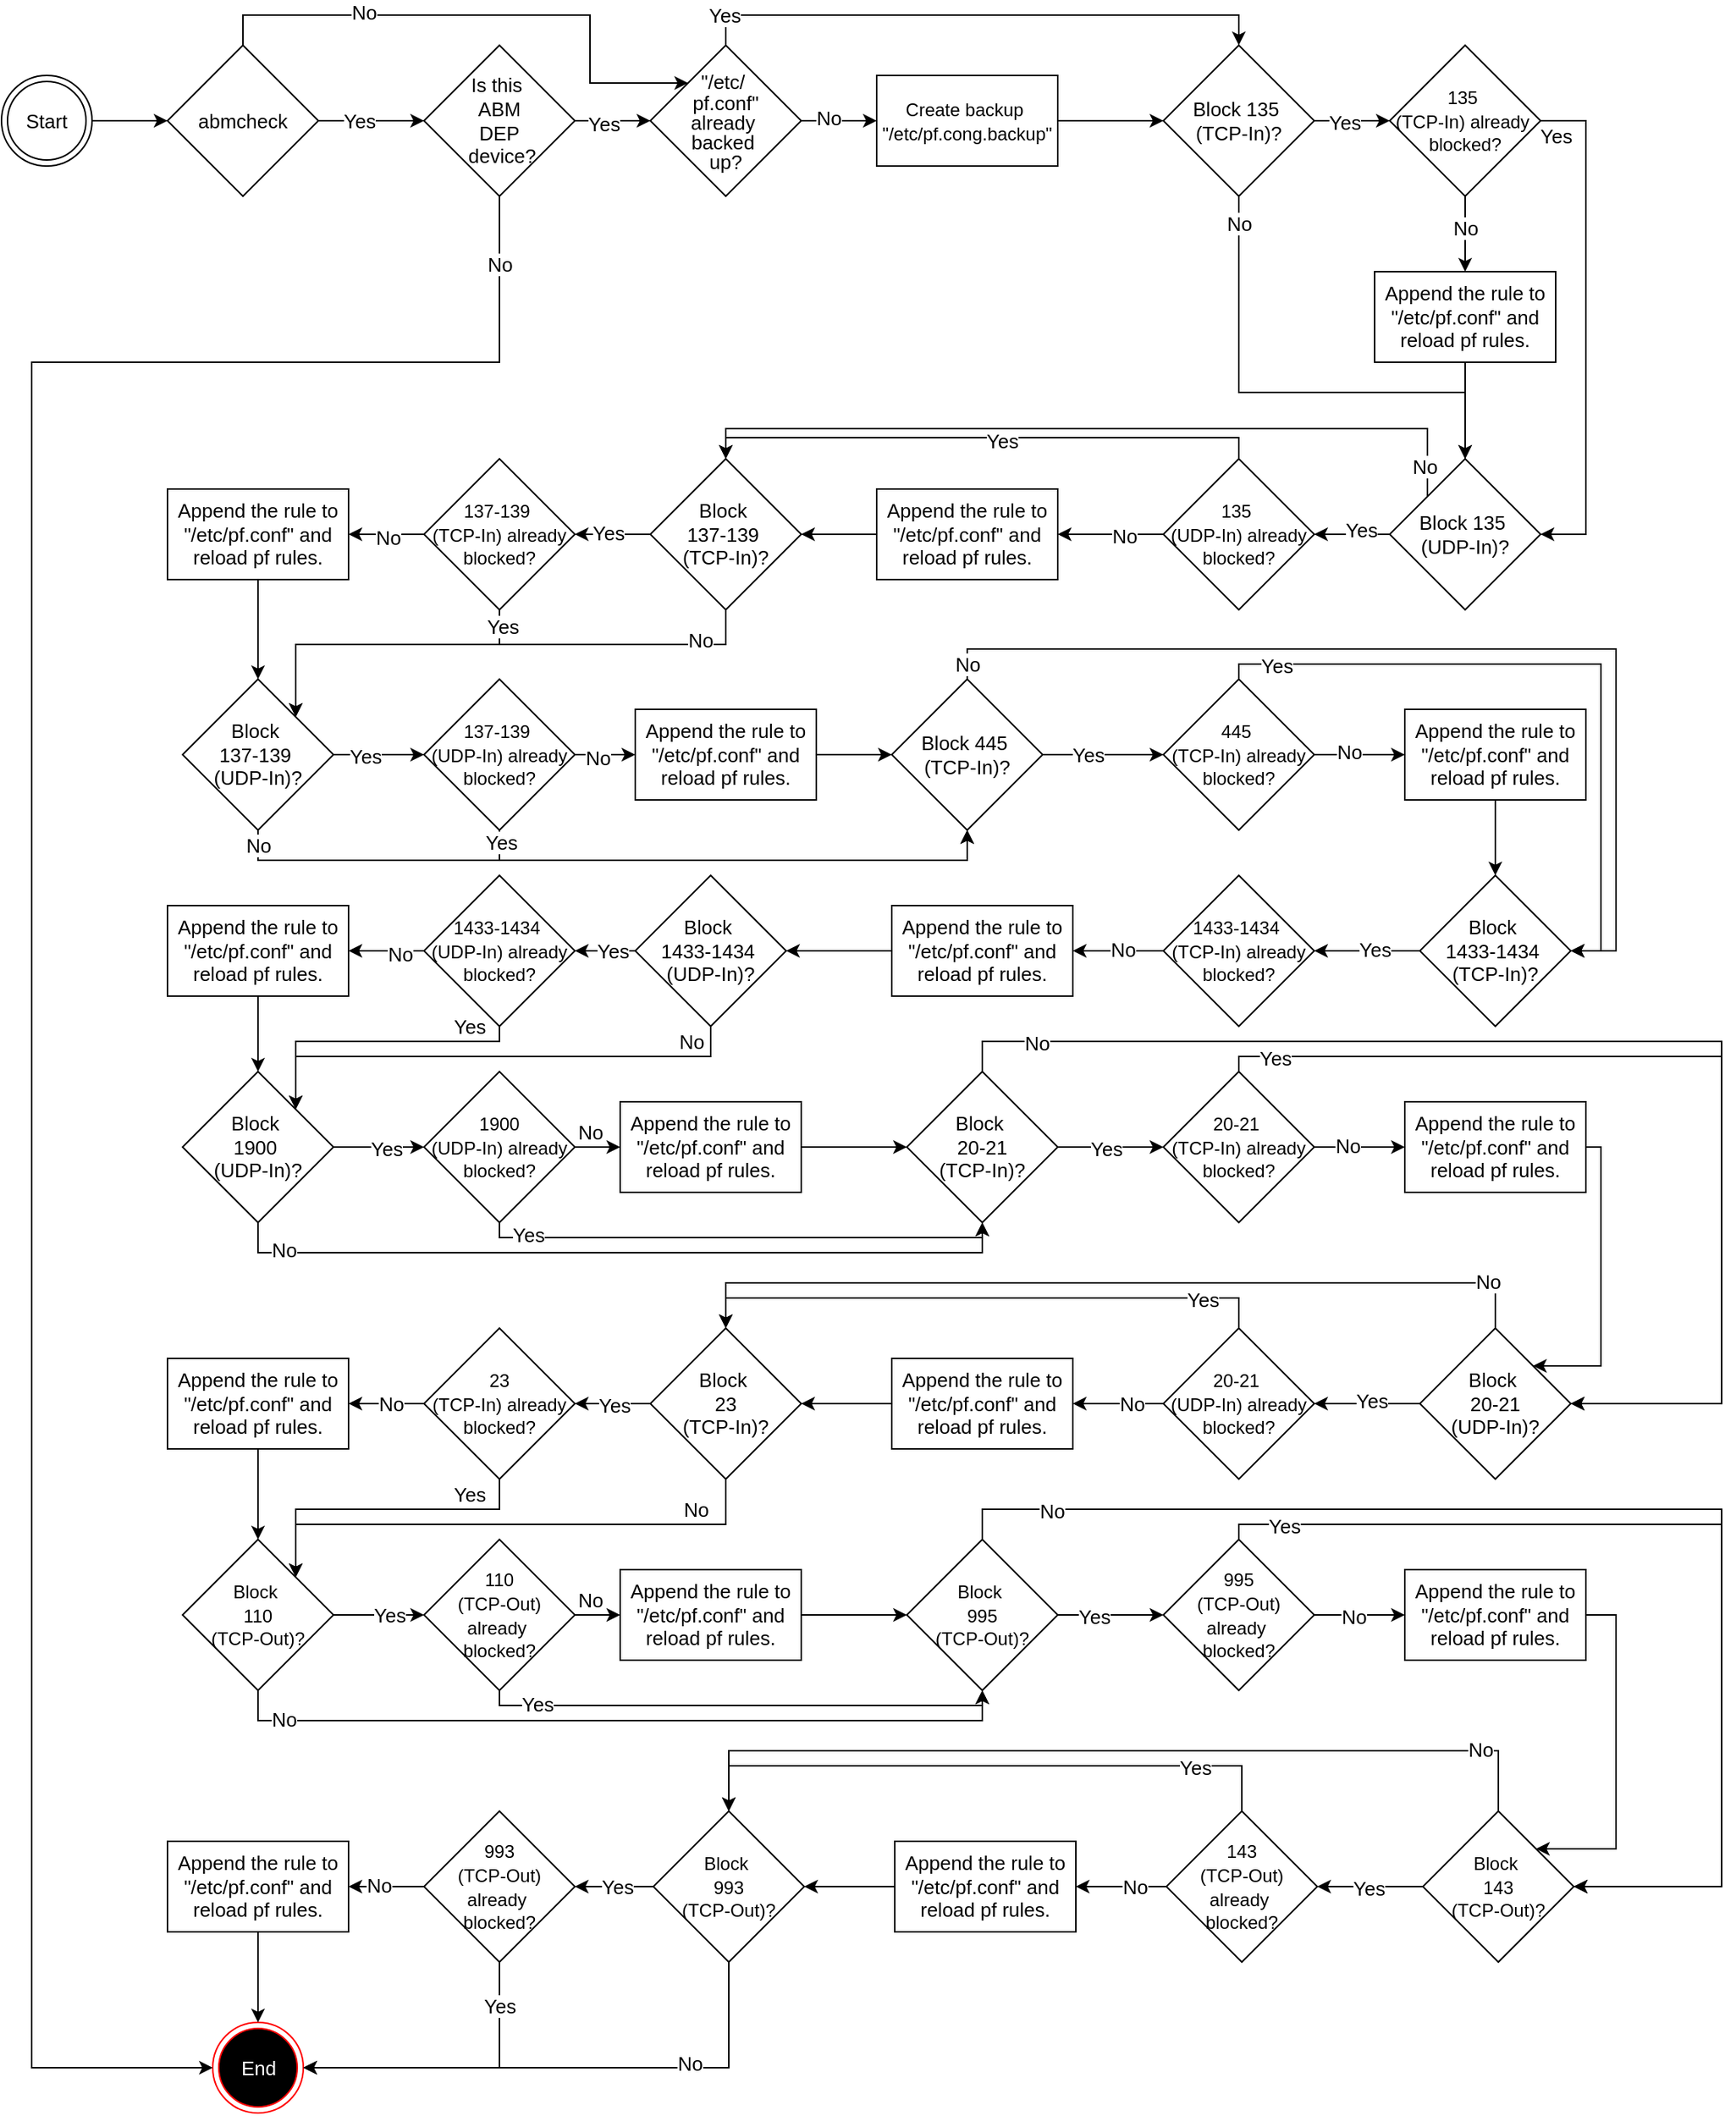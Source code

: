 <mxfile>
    <diagram name="Workflow" id="6AKc0Co7g4jw7QNKDYhZ">
        <mxGraphModel dx="1013" dy="728" grid="1" gridSize="10" guides="1" tooltips="1" connect="1" arrows="1" fold="1" page="1" pageScale="1" pageWidth="2336" pageHeight="1654" math="0" shadow="0">
            <root>
                <mxCell id="0"/>
                <mxCell id="1" parent="0"/>
                <mxCell id="70" style="edgeStyle=none;html=1;exitX=1;exitY=0.5;exitDx=0;exitDy=0;entryX=0;entryY=0.5;entryDx=0;entryDy=0;" edge="1" parent="1" source="gP1NRVliO_AB3EFOHZDK-1" target="69">
                    <mxGeometry relative="1" as="geometry"/>
                </mxCell>
                <mxCell id="gP1NRVliO_AB3EFOHZDK-1" value="&lt;font style=&quot;color: rgb(0, 0, 0);&quot;&gt;Start&lt;/font&gt;" style="ellipse;shape=doubleEllipse;html=1;dashed=0;whiteSpace=wrap;aspect=fixed;fontSize=13;fontColor=#000000;" parent="1" vertex="1">
                    <mxGeometry x="90" y="60" width="60" height="60" as="geometry"/>
                </mxCell>
                <mxCell id="gP1NRVliO_AB3EFOHZDK-17" style="edgeStyle=orthogonalEdgeStyle;rounded=0;orthogonalLoop=1;jettySize=auto;html=1;exitX=1;exitY=0.5;exitDx=0;exitDy=0;entryX=0;entryY=0.5;entryDx=0;entryDy=0;fontSize=13;fontColor=#000000;" parent="1" source="gP1NRVliO_AB3EFOHZDK-13" target="gP1NRVliO_AB3EFOHZDK-16" edge="1">
                    <mxGeometry relative="1" as="geometry"/>
                </mxCell>
                <mxCell id="gP1NRVliO_AB3EFOHZDK-18" value="No" style="edgeLabel;html=1;align=center;verticalAlign=middle;resizable=0;points=[];fontSize=13;fontColor=#000000;" parent="gP1NRVliO_AB3EFOHZDK-17" vertex="1" connectable="0">
                    <mxGeometry x="-0.3" y="2" relative="1" as="geometry">
                        <mxPoint as="offset"/>
                    </mxGeometry>
                </mxCell>
                <mxCell id="gP1NRVliO_AB3EFOHZDK-191" style="edgeStyle=orthogonalEdgeStyle;rounded=0;orthogonalLoop=1;jettySize=auto;html=1;exitX=0.5;exitY=0;exitDx=0;exitDy=0;entryX=0.5;entryY=0;entryDx=0;entryDy=0;fontSize=13;" parent="1" source="gP1NRVliO_AB3EFOHZDK-13" target="gP1NRVliO_AB3EFOHZDK-22" edge="1">
                    <mxGeometry relative="1" as="geometry"/>
                </mxCell>
                <mxCell id="gP1NRVliO_AB3EFOHZDK-192" value="Yes" style="edgeLabel;html=1;align=center;verticalAlign=middle;resizable=0;points=[];fontSize=13;" parent="gP1NRVliO_AB3EFOHZDK-191" vertex="1" connectable="0">
                    <mxGeometry x="-0.213" relative="1" as="geometry">
                        <mxPoint x="-131" as="offset"/>
                    </mxGeometry>
                </mxCell>
                <mxCell id="gP1NRVliO_AB3EFOHZDK-13" value="&lt;font style=&quot;color: rgb(0, 0, 0); line-height: 100%;&quot;&gt;&quot;/etc/&amp;nbsp;&lt;/font&gt;&lt;div style=&quot;line-height: 100%;&quot;&gt;&lt;span style=&quot;background-color: transparent;&quot;&gt;&lt;font style=&quot;color: rgb(0, 0, 0);&quot;&gt;pf.conf&quot;&lt;/font&gt;&lt;/span&gt;&lt;div&gt;&lt;div&gt;&lt;font style=&quot;color: rgb(0, 0, 0);&quot;&gt;already&amp;nbsp;&lt;/font&gt;&lt;/div&gt;&lt;div&gt;&lt;span style=&quot;background-color: transparent;&quot;&gt;&lt;font style=&quot;color: rgb(0, 0, 0);&quot;&gt;backed&amp;nbsp;&lt;/font&gt;&lt;/span&gt;&lt;/div&gt;&lt;div&gt;&lt;span style=&quot;background-color: transparent;&quot;&gt;&lt;font style=&quot;color: rgb(0, 0, 0);&quot;&gt;up?&lt;/font&gt;&lt;/span&gt;&lt;/div&gt;&lt;/div&gt;&lt;/div&gt;" style="rhombus;whiteSpace=wrap;html=1;fontSize=13;fontColor=#000000;align=center;" parent="1" vertex="1">
                    <mxGeometry x="520" y="40" width="100" height="100" as="geometry"/>
                </mxCell>
                <mxCell id="gP1NRVliO_AB3EFOHZDK-190" style="edgeStyle=orthogonalEdgeStyle;rounded=0;orthogonalLoop=1;jettySize=auto;html=1;exitX=1;exitY=0.5;exitDx=0;exitDy=0;entryX=0;entryY=0.5;entryDx=0;entryDy=0;fontSize=13;fontColor=#000000;" parent="1" source="gP1NRVliO_AB3EFOHZDK-16" target="gP1NRVliO_AB3EFOHZDK-22" edge="1">
                    <mxGeometry relative="1" as="geometry"/>
                </mxCell>
                <mxCell id="gP1NRVliO_AB3EFOHZDK-16" value="&lt;font style=&quot;line-height: 100%; font-size: 12px; color: rgb(0, 0, 0);&quot;&gt;Create backup&amp;nbsp;&lt;/font&gt;&lt;div&gt;&lt;span style=&quot;font-size: 12px; background-color: transparent;&quot;&gt;&lt;font style=&quot;color: rgb(0, 0, 0);&quot;&gt;&quot;/etc/pf.cong.backup&quot;&lt;/font&gt;&lt;/span&gt;&lt;/div&gt;" style="rounded=0;whiteSpace=wrap;html=1;fontSize=13;fontColor=#000000;" parent="1" vertex="1">
                    <mxGeometry x="670" y="60" width="120" height="60" as="geometry"/>
                </mxCell>
                <mxCell id="gP1NRVliO_AB3EFOHZDK-36" style="edgeStyle=orthogonalEdgeStyle;rounded=0;orthogonalLoop=1;jettySize=auto;html=1;exitX=0.5;exitY=1;exitDx=0;exitDy=0;fontSize=13;fontColor=#000000;" parent="1" source="gP1NRVliO_AB3EFOHZDK-27" target="gP1NRVliO_AB3EFOHZDK-35" edge="1">
                    <mxGeometry relative="1" as="geometry"/>
                </mxCell>
                <mxCell id="gP1NRVliO_AB3EFOHZDK-37" value="No" style="edgeLabel;html=1;align=center;verticalAlign=middle;resizable=0;points=[];fontSize=13;fontColor=#000000;" parent="gP1NRVliO_AB3EFOHZDK-36" vertex="1" connectable="0">
                    <mxGeometry x="-0.175" relative="1" as="geometry">
                        <mxPoint as="offset"/>
                    </mxGeometry>
                </mxCell>
                <mxCell id="gP1NRVliO_AB3EFOHZDK-196" style="edgeStyle=orthogonalEdgeStyle;rounded=0;orthogonalLoop=1;jettySize=auto;html=1;exitX=1;exitY=0.5;exitDx=0;exitDy=0;entryX=1;entryY=0.5;entryDx=0;entryDy=0;fontSize=13;fontColor=#000000;" parent="1" source="gP1NRVliO_AB3EFOHZDK-27" target="gP1NRVliO_AB3EFOHZDK-41" edge="1">
                    <mxGeometry relative="1" as="geometry">
                        <mxPoint x="1140" y="380" as="targetPoint"/>
                        <Array as="points">
                            <mxPoint x="1140" y="90"/>
                            <mxPoint x="1140" y="364"/>
                        </Array>
                    </mxGeometry>
                </mxCell>
                <mxCell id="gP1NRVliO_AB3EFOHZDK-197" value="Yes" style="edgeLabel;html=1;align=center;verticalAlign=middle;resizable=0;points=[];fontSize=13;fontColor=#000000;" parent="gP1NRVliO_AB3EFOHZDK-196" vertex="1" connectable="0">
                    <mxGeometry x="-0.2" relative="1" as="geometry">
                        <mxPoint x="-20" y="-94" as="offset"/>
                    </mxGeometry>
                </mxCell>
                <mxCell id="gP1NRVliO_AB3EFOHZDK-27" value="&lt;font style=&quot;color: rgb(0, 0, 0); font-size: 12px;&quot;&gt;135&amp;nbsp;&lt;/font&gt;&lt;div&gt;&lt;font style=&quot;font-size: 12px;&quot;&gt;&lt;font style=&quot;&quot;&gt;&lt;font style=&quot;color: rgb(0, 0, 0);&quot;&gt;(TCP-In)&lt;/font&gt;&lt;/font&gt;&lt;font style=&quot;color: rgb(0, 0, 0);&quot;&gt; already&amp;nbsp;&lt;/font&gt;&lt;/font&gt;&lt;div&gt;&lt;font style=&quot;color: rgb(0, 0, 0); font-size: 12px;&quot;&gt;blocked?&lt;/font&gt;&lt;/div&gt;&lt;/div&gt;" style="rhombus;whiteSpace=wrap;html=1;fontSize=13;fontColor=#000000;" parent="1" vertex="1">
                    <mxGeometry x="1010" y="40" width="100" height="100" as="geometry"/>
                </mxCell>
                <mxCell id="gP1NRVliO_AB3EFOHZDK-193" style="edgeStyle=orthogonalEdgeStyle;rounded=0;orthogonalLoop=1;jettySize=auto;html=1;exitX=1;exitY=0.5;exitDx=0;exitDy=0;entryX=0;entryY=0.5;entryDx=0;entryDy=0;fontSize=13;fontColor=#000000;" parent="1" source="gP1NRVliO_AB3EFOHZDK-22" target="gP1NRVliO_AB3EFOHZDK-27" edge="1">
                    <mxGeometry relative="1" as="geometry"/>
                </mxCell>
                <mxCell id="gP1NRVliO_AB3EFOHZDK-194" value="Yes" style="edgeLabel;html=1;align=center;verticalAlign=middle;resizable=0;points=[];fontSize=13;fontColor=#000000;" parent="gP1NRVliO_AB3EFOHZDK-193" vertex="1" connectable="0">
                    <mxGeometry x="-0.2" y="-1" relative="1" as="geometry">
                        <mxPoint as="offset"/>
                    </mxGeometry>
                </mxCell>
                <mxCell id="gP1NRVliO_AB3EFOHZDK-200" style="edgeStyle=orthogonalEdgeStyle;rounded=0;orthogonalLoop=1;jettySize=auto;html=1;exitX=0.5;exitY=1;exitDx=0;exitDy=0;entryX=0.5;entryY=0;entryDx=0;entryDy=0;fontSize=13;fontColor=#000000;" parent="1" source="gP1NRVliO_AB3EFOHZDK-22" target="gP1NRVliO_AB3EFOHZDK-41" edge="1">
                    <mxGeometry relative="1" as="geometry">
                        <Array as="points">
                            <mxPoint x="910" y="270"/>
                            <mxPoint x="1060" y="270"/>
                        </Array>
                    </mxGeometry>
                </mxCell>
                <mxCell id="gP1NRVliO_AB3EFOHZDK-201" value="No" style="edgeLabel;html=1;align=center;verticalAlign=middle;resizable=0;points=[];fontSize=13;fontColor=#000000;" parent="gP1NRVliO_AB3EFOHZDK-200" vertex="1" connectable="0">
                    <mxGeometry x="-0.893" relative="1" as="geometry">
                        <mxPoint as="offset"/>
                    </mxGeometry>
                </mxCell>
                <mxCell id="gP1NRVliO_AB3EFOHZDK-22" value="&lt;font style=&quot;color: rgb(0, 0, 0);&quot;&gt;Block 135&amp;nbsp;&lt;/font&gt;&lt;div&gt;&lt;font style=&quot;color: rgb(0, 0, 0);&quot;&gt;(TCP-In)?&lt;/font&gt;&lt;/div&gt;" style="rhombus;whiteSpace=wrap;html=1;fontSize=13;fontColor=#000000;" parent="1" vertex="1">
                    <mxGeometry x="860" y="40" width="100" height="100" as="geometry"/>
                </mxCell>
                <mxCell id="gP1NRVliO_AB3EFOHZDK-199" style="edgeStyle=orthogonalEdgeStyle;rounded=0;orthogonalLoop=1;jettySize=auto;html=1;exitX=0.5;exitY=1;exitDx=0;exitDy=0;entryX=0.5;entryY=0;entryDx=0;entryDy=0;fontSize=13;fontColor=#000000;" parent="1" source="gP1NRVliO_AB3EFOHZDK-35" target="gP1NRVliO_AB3EFOHZDK-41" edge="1">
                    <mxGeometry relative="1" as="geometry"/>
                </mxCell>
                <mxCell id="gP1NRVliO_AB3EFOHZDK-35" value="&lt;font style=&quot;color: rgb(0, 0, 0);&quot;&gt;Append the rule to &quot;/etc/pf.conf&quot; and reload pf rules.&lt;/font&gt;" style="rounded=0;whiteSpace=wrap;html=1;fontSize=13;fontColor=#000000;" parent="1" vertex="1">
                    <mxGeometry x="1000" y="190" width="120" height="60" as="geometry"/>
                </mxCell>
                <mxCell id="gP1NRVliO_AB3EFOHZDK-202" style="edgeStyle=orthogonalEdgeStyle;rounded=0;orthogonalLoop=1;jettySize=auto;html=1;exitX=0;exitY=0.5;exitDx=0;exitDy=0;entryX=1;entryY=0.5;entryDx=0;entryDy=0;fontSize=13;fontColor=#000000;" parent="1" source="gP1NRVliO_AB3EFOHZDK-41" target="gP1NRVliO_AB3EFOHZDK-52" edge="1">
                    <mxGeometry relative="1" as="geometry"/>
                </mxCell>
                <mxCell id="gP1NRVliO_AB3EFOHZDK-203" value="Yes" style="edgeLabel;html=1;align=center;verticalAlign=middle;resizable=0;points=[];fontSize=13;fontColor=#000000;" parent="gP1NRVliO_AB3EFOHZDK-202" vertex="1" connectable="0">
                    <mxGeometry x="-0.24" y="-3" relative="1" as="geometry">
                        <mxPoint as="offset"/>
                    </mxGeometry>
                </mxCell>
                <mxCell id="gP1NRVliO_AB3EFOHZDK-234" style="edgeStyle=orthogonalEdgeStyle;rounded=0;orthogonalLoop=1;jettySize=auto;html=1;exitX=0;exitY=0;exitDx=0;exitDy=0;entryX=0.5;entryY=0;entryDx=0;entryDy=0;fontSize=13;fontColor=#000000;" parent="1" source="gP1NRVliO_AB3EFOHZDK-41" target="gP1NRVliO_AB3EFOHZDK-58" edge="1">
                    <mxGeometry relative="1" as="geometry">
                        <Array as="points">
                            <mxPoint x="1035" y="294"/>
                            <mxPoint x="570" y="294"/>
                        </Array>
                    </mxGeometry>
                </mxCell>
                <mxCell id="gP1NRVliO_AB3EFOHZDK-235" value="No" style="edgeLabel;html=1;align=center;verticalAlign=middle;resizable=0;points=[];fontSize=13;fontColor=#000000;" parent="gP1NRVliO_AB3EFOHZDK-234" vertex="1" connectable="0">
                    <mxGeometry x="-0.924" y="2" relative="1" as="geometry">
                        <mxPoint as="offset"/>
                    </mxGeometry>
                </mxCell>
                <mxCell id="gP1NRVliO_AB3EFOHZDK-41" value="&lt;font style=&quot;color: rgb(0, 0, 0);&quot;&gt;Block 135&amp;nbsp;&lt;/font&gt;&lt;div&gt;&lt;font style=&quot;color: rgb(0, 0, 0);&quot;&gt;(UDP-In)?&lt;/font&gt;&lt;/div&gt;" style="rhombus;whiteSpace=wrap;html=1;fontSize=13;fontColor=#000000;" parent="1" vertex="1">
                    <mxGeometry x="1010" y="314" width="100" height="100" as="geometry"/>
                </mxCell>
                <mxCell id="gP1NRVliO_AB3EFOHZDK-56" value="" style="edgeStyle=orthogonalEdgeStyle;rounded=0;orthogonalLoop=1;jettySize=auto;html=1;fontSize=13;fontColor=#000000;" parent="1" source="gP1NRVliO_AB3EFOHZDK-52" target="gP1NRVliO_AB3EFOHZDK-55" edge="1">
                    <mxGeometry relative="1" as="geometry"/>
                </mxCell>
                <mxCell id="gP1NRVliO_AB3EFOHZDK-57" value="No" style="edgeLabel;html=1;align=center;verticalAlign=middle;resizable=0;points=[];fontSize=13;fontColor=#000000;" parent="gP1NRVliO_AB3EFOHZDK-56" vertex="1" connectable="0">
                    <mxGeometry x="-0.25" y="1" relative="1" as="geometry">
                        <mxPoint as="offset"/>
                    </mxGeometry>
                </mxCell>
                <mxCell id="gP1NRVliO_AB3EFOHZDK-236" style="edgeStyle=orthogonalEdgeStyle;rounded=0;orthogonalLoop=1;jettySize=auto;html=1;exitX=0.5;exitY=0;exitDx=0;exitDy=0;entryX=0.5;entryY=0;entryDx=0;entryDy=0;fontSize=13;fontColor=#000000;" parent="1" source="gP1NRVliO_AB3EFOHZDK-52" target="gP1NRVliO_AB3EFOHZDK-58" edge="1">
                    <mxGeometry relative="1" as="geometry">
                        <Array as="points">
                            <mxPoint x="910" y="300"/>
                            <mxPoint x="570" y="300"/>
                        </Array>
                    </mxGeometry>
                </mxCell>
                <mxCell id="gP1NRVliO_AB3EFOHZDK-237" value="Yes" style="edgeLabel;html=1;align=center;verticalAlign=middle;resizable=0;points=[];fontSize=13;fontColor=#000000;" parent="gP1NRVliO_AB3EFOHZDK-236" vertex="1" connectable="0">
                    <mxGeometry x="-0.071" y="2" relative="1" as="geometry">
                        <mxPoint as="offset"/>
                    </mxGeometry>
                </mxCell>
                <mxCell id="gP1NRVliO_AB3EFOHZDK-52" value="&lt;font style=&quot;font-size: 12px; color: rgb(0, 0, 0);&quot;&gt;135&amp;nbsp;&lt;/font&gt;&lt;div&gt;&lt;font style=&quot;color: rgb(0, 0, 0);&quot;&gt;&lt;font style=&quot;font-size: 12px;&quot;&gt;(UDP-In)&amp;nbsp;&lt;/font&gt;&lt;span style=&quot;font-size: 12px; background-color: transparent;&quot;&gt;already&lt;/span&gt;&lt;/font&gt;&lt;div&gt;&lt;div&gt;&lt;font style=&quot;font-size: 12px; color: rgb(0, 0, 0);&quot;&gt;blocked?&lt;/font&gt;&lt;/div&gt;&lt;/div&gt;&lt;/div&gt;" style="rhombus;whiteSpace=wrap;html=1;fontSize=13;fontColor=#000000;" parent="1" vertex="1">
                    <mxGeometry x="860" y="314" width="100" height="100" as="geometry"/>
                </mxCell>
                <mxCell id="gP1NRVliO_AB3EFOHZDK-60" style="edgeStyle=orthogonalEdgeStyle;rounded=0;orthogonalLoop=1;jettySize=auto;html=1;exitX=0;exitY=0.5;exitDx=0;exitDy=0;entryX=1;entryY=0.5;entryDx=0;entryDy=0;fontSize=13;fontColor=#000000;" parent="1" source="gP1NRVliO_AB3EFOHZDK-55" target="gP1NRVliO_AB3EFOHZDK-58" edge="1">
                    <mxGeometry relative="1" as="geometry"/>
                </mxCell>
                <mxCell id="gP1NRVliO_AB3EFOHZDK-55" value="Append the rule to &quot;/etc/pf.conf&quot; and reload pf rules." style="rounded=0;whiteSpace=wrap;html=1;fontSize=13;fontColor=#000000;" parent="1" vertex="1">
                    <mxGeometry x="670" y="334" width="120" height="60" as="geometry"/>
                </mxCell>
                <mxCell id="gP1NRVliO_AB3EFOHZDK-209" style="edgeStyle=orthogonalEdgeStyle;rounded=0;orthogonalLoop=1;jettySize=auto;html=1;exitX=0;exitY=0.5;exitDx=0;exitDy=0;entryX=1;entryY=0.5;entryDx=0;entryDy=0;fontSize=13;fontColor=#000000;" parent="1" source="gP1NRVliO_AB3EFOHZDK-58" target="gP1NRVliO_AB3EFOHZDK-65" edge="1">
                    <mxGeometry relative="1" as="geometry"/>
                </mxCell>
                <mxCell id="gP1NRVliO_AB3EFOHZDK-232" value="Yes" style="edgeLabel;html=1;align=center;verticalAlign=middle;resizable=0;points=[];fontSize=13;fontColor=#000000;" parent="gP1NRVliO_AB3EFOHZDK-209" vertex="1" connectable="0">
                    <mxGeometry x="0.143" y="-1" relative="1" as="geometry">
                        <mxPoint as="offset"/>
                    </mxGeometry>
                </mxCell>
                <mxCell id="gP1NRVliO_AB3EFOHZDK-227" style="edgeStyle=orthogonalEdgeStyle;rounded=0;orthogonalLoop=1;jettySize=auto;html=1;exitX=0.5;exitY=1;exitDx=0;exitDy=0;entryX=1;entryY=0;entryDx=0;entryDy=0;fontSize=13;fontColor=#000000;" parent="1" source="gP1NRVliO_AB3EFOHZDK-58" target="gP1NRVliO_AB3EFOHZDK-72" edge="1">
                    <mxGeometry relative="1" as="geometry"/>
                </mxCell>
                <mxCell id="gP1NRVliO_AB3EFOHZDK-228" value="No" style="edgeLabel;html=1;align=center;verticalAlign=middle;resizable=0;points=[];fontSize=13;fontColor=#000000;" parent="gP1NRVliO_AB3EFOHZDK-227" vertex="1" connectable="0">
                    <mxGeometry x="-0.481" y="-3" relative="1" as="geometry">
                        <mxPoint x="52" as="offset"/>
                    </mxGeometry>
                </mxCell>
                <mxCell id="gP1NRVliO_AB3EFOHZDK-58" value="&lt;div&gt;&lt;font style=&quot;color: rgb(0, 0, 0);&quot;&gt;Block&amp;nbsp;&lt;/font&gt;&lt;/div&gt;&lt;div&gt;&lt;font style=&quot;color: rgb(0, 0, 0);&quot;&gt;137-139&amp;nbsp;&lt;/font&gt;&lt;div&gt;&lt;font style=&quot;color: rgb(0, 0, 0);&quot;&gt;(TCP-In)?&lt;/font&gt;&lt;/div&gt;&lt;/div&gt;" style="rhombus;whiteSpace=wrap;html=1;fontSize=13;fontColor=#000000;" parent="1" vertex="1">
                    <mxGeometry x="520" y="314" width="100" height="100" as="geometry"/>
                </mxCell>
                <mxCell id="gP1NRVliO_AB3EFOHZDK-221" style="edgeStyle=orthogonalEdgeStyle;rounded=0;orthogonalLoop=1;jettySize=auto;html=1;exitX=0;exitY=0.5;exitDx=0;exitDy=0;entryX=1;entryY=0.5;entryDx=0;entryDy=0;fontSize=13;fontColor=#000000;" parent="1" source="gP1NRVliO_AB3EFOHZDK-65" target="gP1NRVliO_AB3EFOHZDK-69" edge="1">
                    <mxGeometry relative="1" as="geometry"/>
                </mxCell>
                <mxCell id="gP1NRVliO_AB3EFOHZDK-231" value="No" style="edgeLabel;html=1;align=center;verticalAlign=middle;resizable=0;points=[];fontSize=13;fontColor=#000000;" parent="gP1NRVliO_AB3EFOHZDK-221" vertex="1" connectable="0">
                    <mxGeometry x="-0.05" y="2" relative="1" as="geometry">
                        <mxPoint as="offset"/>
                    </mxGeometry>
                </mxCell>
                <mxCell id="gP1NRVliO_AB3EFOHZDK-229" style="edgeStyle=orthogonalEdgeStyle;rounded=0;orthogonalLoop=1;jettySize=auto;html=1;exitX=0.5;exitY=1;exitDx=0;exitDy=0;entryX=1;entryY=0;entryDx=0;entryDy=0;fontSize=13;fontColor=#000000;" parent="1" source="gP1NRVliO_AB3EFOHZDK-65" target="gP1NRVliO_AB3EFOHZDK-72" edge="1">
                    <mxGeometry relative="1" as="geometry"/>
                </mxCell>
                <mxCell id="gP1NRVliO_AB3EFOHZDK-230" value="Yes" style="edgeLabel;html=1;align=center;verticalAlign=middle;resizable=0;points=[];fontSize=13;fontColor=#000000;" parent="gP1NRVliO_AB3EFOHZDK-229" vertex="1" connectable="0">
                    <mxGeometry x="-0.898" y="2" relative="1" as="geometry">
                        <mxPoint as="offset"/>
                    </mxGeometry>
                </mxCell>
                <mxCell id="gP1NRVliO_AB3EFOHZDK-65" value="&lt;font style=&quot;color: rgb(0, 0, 0); font-size: 12px;&quot;&gt;137-139&amp;nbsp;&lt;/font&gt;&lt;div&gt;&lt;span style=&quot;background-color: transparent;&quot;&gt;&lt;font style=&quot;color: rgb(0, 0, 0); font-size: 12px;&quot;&gt;(TCP-In) already&lt;/font&gt;&lt;/span&gt;&lt;div&gt;&lt;font style=&quot;color: rgb(0, 0, 0); font-size: 12px;&quot;&gt;blocked?&lt;/font&gt;&lt;/div&gt;&lt;/div&gt;" style="rhombus;whiteSpace=wrap;html=1;fontSize=13;fontColor=#000000;" parent="1" vertex="1">
                    <mxGeometry x="370" y="314" width="100" height="100" as="geometry"/>
                </mxCell>
                <mxCell id="gP1NRVliO_AB3EFOHZDK-224" style="edgeStyle=orthogonalEdgeStyle;rounded=0;orthogonalLoop=1;jettySize=auto;html=1;exitX=0.5;exitY=1;exitDx=0;exitDy=0;entryX=0.5;entryY=0;entryDx=0;entryDy=0;fontSize=13;fontColor=#000000;" parent="1" source="gP1NRVliO_AB3EFOHZDK-69" target="gP1NRVliO_AB3EFOHZDK-72" edge="1">
                    <mxGeometry relative="1" as="geometry"/>
                </mxCell>
                <mxCell id="gP1NRVliO_AB3EFOHZDK-69" value="Append the rule to &quot;/etc/pf.conf&quot; and reload pf rules." style="rounded=0;whiteSpace=wrap;html=1;fontSize=13;fontColor=#000000;" parent="1" vertex="1">
                    <mxGeometry x="200" y="334" width="120" height="60" as="geometry"/>
                </mxCell>
                <mxCell id="gP1NRVliO_AB3EFOHZDK-225" style="edgeStyle=orthogonalEdgeStyle;rounded=0;orthogonalLoop=1;jettySize=auto;html=1;exitX=1;exitY=0.5;exitDx=0;exitDy=0;entryX=0;entryY=0.5;entryDx=0;entryDy=0;fontSize=13;fontColor=#000000;" parent="1" source="gP1NRVliO_AB3EFOHZDK-72" target="gP1NRVliO_AB3EFOHZDK-82" edge="1">
                    <mxGeometry relative="1" as="geometry"/>
                </mxCell>
                <mxCell id="gP1NRVliO_AB3EFOHZDK-226" value="Yes" style="edgeLabel;html=1;align=center;verticalAlign=middle;resizable=0;points=[];fontSize=13;fontColor=#000000;" parent="gP1NRVliO_AB3EFOHZDK-225" vertex="1" connectable="0">
                    <mxGeometry x="-0.32" y="-1" relative="1" as="geometry">
                        <mxPoint as="offset"/>
                    </mxGeometry>
                </mxCell>
                <mxCell id="gP1NRVliO_AB3EFOHZDK-238" style="edgeStyle=orthogonalEdgeStyle;rounded=0;orthogonalLoop=1;jettySize=auto;html=1;entryX=0.5;entryY=1;entryDx=0;entryDy=0;fontSize=13;fontColor=#000000;" parent="1" source="gP1NRVliO_AB3EFOHZDK-72" target="gP1NRVliO_AB3EFOHZDK-91" edge="1">
                    <mxGeometry relative="1" as="geometry">
                        <Array as="points">
                            <mxPoint x="260" y="580"/>
                            <mxPoint x="730" y="580"/>
                        </Array>
                    </mxGeometry>
                </mxCell>
                <mxCell id="gP1NRVliO_AB3EFOHZDK-239" value="No" style="edgeLabel;html=1;align=center;verticalAlign=middle;resizable=0;points=[];fontSize=13;fontColor=#000000;" parent="gP1NRVliO_AB3EFOHZDK-238" vertex="1" connectable="0">
                    <mxGeometry x="-0.016" y="-1" relative="1" as="geometry">
                        <mxPoint x="-231" y="-11" as="offset"/>
                    </mxGeometry>
                </mxCell>
                <mxCell id="gP1NRVliO_AB3EFOHZDK-72" value="&lt;font style=&quot;color: rgb(0, 0, 0);&quot;&gt;Block&amp;nbsp;&lt;/font&gt;&lt;div&gt;&lt;font style=&quot;color: rgb(0, 0, 0);&quot;&gt;137-139&amp;nbsp;&lt;/font&gt;&lt;div&gt;&lt;font style=&quot;color: rgb(0, 0, 0);&quot;&gt;(UDP-In)?&lt;/font&gt;&lt;/div&gt;&lt;/div&gt;" style="rhombus;whiteSpace=wrap;html=1;fontSize=13;fontColor=#000000;" parent="1" vertex="1">
                    <mxGeometry x="210" y="460" width="100" height="100" as="geometry"/>
                </mxCell>
                <mxCell id="gP1NRVliO_AB3EFOHZDK-89" style="edgeStyle=orthogonalEdgeStyle;rounded=0;orthogonalLoop=1;jettySize=auto;html=1;exitX=1;exitY=0.5;exitDx=0;exitDy=0;fontSize=13;fontColor=#000000;" parent="1" source="gP1NRVliO_AB3EFOHZDK-82" target="gP1NRVliO_AB3EFOHZDK-88" edge="1">
                    <mxGeometry relative="1" as="geometry"/>
                </mxCell>
                <mxCell id="gP1NRVliO_AB3EFOHZDK-90" value="No" style="edgeLabel;html=1;align=center;verticalAlign=middle;resizable=0;points=[];fontSize=13;fontColor=#000000;" parent="gP1NRVliO_AB3EFOHZDK-89" vertex="1" connectable="0">
                    <mxGeometry x="-0.28" y="-2" relative="1" as="geometry">
                        <mxPoint as="offset"/>
                    </mxGeometry>
                </mxCell>
                <mxCell id="gP1NRVliO_AB3EFOHZDK-240" style="edgeStyle=orthogonalEdgeStyle;rounded=0;orthogonalLoop=1;jettySize=auto;html=1;exitX=0.5;exitY=1;exitDx=0;exitDy=0;entryX=0.5;entryY=1;entryDx=0;entryDy=0;fontSize=13;fontColor=#000000;" parent="1" source="gP1NRVliO_AB3EFOHZDK-82" target="gP1NRVliO_AB3EFOHZDK-91" edge="1">
                    <mxGeometry relative="1" as="geometry"/>
                </mxCell>
                <mxCell id="gP1NRVliO_AB3EFOHZDK-241" value="Yes" style="edgeLabel;html=1;align=center;verticalAlign=middle;resizable=0;points=[];fontSize=13;fontColor=#000000;" parent="gP1NRVliO_AB3EFOHZDK-240" vertex="1" connectable="0">
                    <mxGeometry x="-0.954" y="1" relative="1" as="geometry">
                        <mxPoint as="offset"/>
                    </mxGeometry>
                </mxCell>
                <mxCell id="gP1NRVliO_AB3EFOHZDK-82" value="&lt;font style=&quot;color: rgb(0, 0, 0); font-size: 12px;&quot;&gt;137-139&amp;nbsp;&lt;/font&gt;&lt;div&gt;&lt;span style=&quot;background-color: transparent;&quot;&gt;&lt;font style=&quot;color: rgb(0, 0, 0); font-size: 12px;&quot;&gt;(UDP-In) already&lt;/font&gt;&lt;/span&gt;&lt;div&gt;&lt;font style=&quot;color: rgb(0, 0, 0); font-size: 12px;&quot;&gt;blocked?&lt;/font&gt;&lt;/div&gt;&lt;/div&gt;" style="rhombus;whiteSpace=wrap;html=1;fontSize=13;fontColor=#000000;" parent="1" vertex="1">
                    <mxGeometry x="370" y="460" width="100" height="100" as="geometry"/>
                </mxCell>
                <mxCell id="gP1NRVliO_AB3EFOHZDK-233" style="edgeStyle=orthogonalEdgeStyle;rounded=0;orthogonalLoop=1;jettySize=auto;html=1;exitX=1;exitY=0.5;exitDx=0;exitDy=0;entryX=0;entryY=0.5;entryDx=0;entryDy=0;fontSize=13;fontColor=#000000;" parent="1" source="gP1NRVliO_AB3EFOHZDK-88" target="gP1NRVliO_AB3EFOHZDK-91" edge="1">
                    <mxGeometry relative="1" as="geometry">
                        <mxPoint x="630" y="510" as="targetPoint"/>
                    </mxGeometry>
                </mxCell>
                <mxCell id="gP1NRVliO_AB3EFOHZDK-88" value="Append the rule to &quot;/etc/pf.conf&quot; and reload pf rules." style="rounded=0;whiteSpace=wrap;html=1;fontSize=13;fontColor=#000000;" parent="1" vertex="1">
                    <mxGeometry x="510" y="480" width="120" height="60" as="geometry"/>
                </mxCell>
                <mxCell id="gP1NRVliO_AB3EFOHZDK-242" style="edgeStyle=orthogonalEdgeStyle;rounded=0;orthogonalLoop=1;jettySize=auto;html=1;exitX=1;exitY=0.5;exitDx=0;exitDy=0;entryX=0;entryY=0.5;entryDx=0;entryDy=0;fontSize=13;fontColor=#000000;" parent="1" source="gP1NRVliO_AB3EFOHZDK-91" target="gP1NRVliO_AB3EFOHZDK-95" edge="1">
                    <mxGeometry relative="1" as="geometry"/>
                </mxCell>
                <mxCell id="gP1NRVliO_AB3EFOHZDK-250" value="Yes" style="edgeLabel;html=1;align=center;verticalAlign=middle;resizable=0;points=[];fontSize=13;fontColor=#000000;" parent="gP1NRVliO_AB3EFOHZDK-242" vertex="1" connectable="0">
                    <mxGeometry x="-0.25" relative="1" as="geometry">
                        <mxPoint as="offset"/>
                    </mxGeometry>
                </mxCell>
                <mxCell id="gP1NRVliO_AB3EFOHZDK-245" style="edgeStyle=orthogonalEdgeStyle;rounded=0;orthogonalLoop=1;jettySize=auto;html=1;exitX=0.5;exitY=0;exitDx=0;exitDy=0;entryX=1;entryY=0.5;entryDx=0;entryDy=0;fontSize=13;fontColor=#000000;" parent="1" source="gP1NRVliO_AB3EFOHZDK-91" target="gP1NRVliO_AB3EFOHZDK-108" edge="1">
                    <mxGeometry relative="1" as="geometry">
                        <Array as="points">
                            <mxPoint x="730" y="440"/>
                            <mxPoint x="1160" y="440"/>
                            <mxPoint x="1160" y="640"/>
                        </Array>
                    </mxGeometry>
                </mxCell>
                <mxCell id="gP1NRVliO_AB3EFOHZDK-246" value="No" style="edgeLabel;html=1;align=center;verticalAlign=middle;resizable=0;points=[];fontSize=13;fontColor=#000000;" parent="gP1NRVliO_AB3EFOHZDK-245" vertex="1" connectable="0">
                    <mxGeometry x="-0.485" relative="1" as="geometry">
                        <mxPoint x="-155" y="10" as="offset"/>
                    </mxGeometry>
                </mxCell>
                <mxCell id="gP1NRVliO_AB3EFOHZDK-91" value="&lt;font style=&quot;color: rgb(0, 0, 0);&quot;&gt;Block 445&amp;nbsp;&lt;/font&gt;&lt;div&gt;&lt;font style=&quot;color: rgb(0, 0, 0);&quot;&gt;(TCP-In)?&lt;/font&gt;&lt;/div&gt;" style="rhombus;whiteSpace=wrap;html=1;fontSize=13;fontColor=#000000;" parent="1" vertex="1">
                    <mxGeometry x="680" y="460" width="100" height="100" as="geometry"/>
                </mxCell>
                <mxCell id="gP1NRVliO_AB3EFOHZDK-243" style="edgeStyle=orthogonalEdgeStyle;rounded=0;orthogonalLoop=1;jettySize=auto;html=1;exitX=1;exitY=0.5;exitDx=0;exitDy=0;entryX=0;entryY=0.5;entryDx=0;entryDy=0;fontSize=13;fontColor=#000000;" parent="1" source="gP1NRVliO_AB3EFOHZDK-95" target="gP1NRVliO_AB3EFOHZDK-105" edge="1">
                    <mxGeometry relative="1" as="geometry"/>
                </mxCell>
                <mxCell id="gP1NRVliO_AB3EFOHZDK-249" value="No" style="edgeLabel;html=1;align=center;verticalAlign=middle;resizable=0;points=[];fontSize=13;fontColor=#000000;" parent="gP1NRVliO_AB3EFOHZDK-243" vertex="1" connectable="0">
                    <mxGeometry x="-0.233" y="2" relative="1" as="geometry">
                        <mxPoint as="offset"/>
                    </mxGeometry>
                </mxCell>
                <mxCell id="gP1NRVliO_AB3EFOHZDK-247" style="edgeStyle=orthogonalEdgeStyle;rounded=0;orthogonalLoop=1;jettySize=auto;html=1;exitX=0.5;exitY=0;exitDx=0;exitDy=0;entryX=1;entryY=0.5;entryDx=0;entryDy=0;fontSize=13;fontColor=#000000;" parent="1" source="gP1NRVliO_AB3EFOHZDK-95" target="gP1NRVliO_AB3EFOHZDK-108" edge="1">
                    <mxGeometry relative="1" as="geometry">
                        <Array as="points">
                            <mxPoint x="910" y="450"/>
                            <mxPoint x="1150" y="450"/>
                            <mxPoint x="1150" y="640"/>
                        </Array>
                    </mxGeometry>
                </mxCell>
                <mxCell id="gP1NRVliO_AB3EFOHZDK-248" value="Yes" style="edgeLabel;html=1;align=center;verticalAlign=middle;resizable=0;points=[];fontSize=13;fontColor=#000000;" parent="gP1NRVliO_AB3EFOHZDK-247" vertex="1" connectable="0">
                    <mxGeometry x="-0.848" y="-1" relative="1" as="geometry">
                        <mxPoint as="offset"/>
                    </mxGeometry>
                </mxCell>
                <mxCell id="gP1NRVliO_AB3EFOHZDK-95" value="&lt;font style=&quot;color: rgb(0, 0, 0); font-size: 12px;&quot;&gt;445&amp;nbsp;&lt;/font&gt;&lt;div&gt;&lt;span style=&quot;background-color: transparent;&quot;&gt;&lt;font style=&quot;color: rgb(0, 0, 0); font-size: 12px;&quot;&gt;(TCP-In) already&lt;/font&gt;&lt;/span&gt;&lt;div&gt;&lt;font style=&quot;color: rgb(0, 0, 0); font-size: 12px;&quot;&gt;blocked?&lt;/font&gt;&lt;/div&gt;&lt;/div&gt;" style="rhombus;whiteSpace=wrap;html=1;fontSize=13;fontColor=#000000;" parent="1" vertex="1">
                    <mxGeometry x="860" y="460" width="100" height="100" as="geometry"/>
                </mxCell>
                <mxCell id="gP1NRVliO_AB3EFOHZDK-244" style="edgeStyle=orthogonalEdgeStyle;rounded=0;orthogonalLoop=1;jettySize=auto;html=1;exitX=0.5;exitY=1;exitDx=0;exitDy=0;entryX=0.5;entryY=0;entryDx=0;entryDy=0;fontSize=13;fontColor=#000000;" parent="1" source="gP1NRVliO_AB3EFOHZDK-105" target="gP1NRVliO_AB3EFOHZDK-108" edge="1">
                    <mxGeometry relative="1" as="geometry"/>
                </mxCell>
                <mxCell id="gP1NRVliO_AB3EFOHZDK-105" value="Append the rule to &quot;/etc/pf.conf&quot; and reload pf rules." style="rounded=0;whiteSpace=wrap;html=1;fontSize=13;fontColor=#000000;" parent="1" vertex="1">
                    <mxGeometry x="1020" y="480" width="120" height="60" as="geometry"/>
                </mxCell>
                <mxCell id="gP1NRVliO_AB3EFOHZDK-251" style="edgeStyle=orthogonalEdgeStyle;rounded=0;orthogonalLoop=1;jettySize=auto;html=1;exitX=0;exitY=0.5;exitDx=0;exitDy=0;entryX=1;entryY=0.5;entryDx=0;entryDy=0;fontSize=13;fontColor=#000000;" parent="1" source="gP1NRVliO_AB3EFOHZDK-108" target="gP1NRVliO_AB3EFOHZDK-114" edge="1">
                    <mxGeometry relative="1" as="geometry"/>
                </mxCell>
                <mxCell id="gP1NRVliO_AB3EFOHZDK-252" value="Yes" style="edgeLabel;html=1;align=center;verticalAlign=middle;resizable=0;points=[];fontSize=13;fontColor=#000000;" parent="gP1NRVliO_AB3EFOHZDK-251" vertex="1" connectable="0">
                    <mxGeometry x="-0.143" y="-1" relative="1" as="geometry">
                        <mxPoint as="offset"/>
                    </mxGeometry>
                </mxCell>
                <mxCell id="gP1NRVliO_AB3EFOHZDK-108" value="&lt;font style=&quot;color: rgb(0, 0, 0);&quot;&gt;Block&amp;nbsp;&lt;/font&gt;&lt;div&gt;&lt;font style=&quot;color: rgb(0, 0, 0);&quot;&gt;1433-1434&amp;nbsp;&lt;/font&gt;&lt;div&gt;&lt;font style=&quot;color: rgb(0, 0, 0);&quot;&gt;(TCP-In)?&lt;/font&gt;&lt;/div&gt;&lt;/div&gt;" style="rhombus;whiteSpace=wrap;html=1;fontSize=13;fontColor=#000000;" parent="1" vertex="1">
                    <mxGeometry x="1030" y="590" width="100" height="100" as="geometry"/>
                </mxCell>
                <mxCell id="gP1NRVliO_AB3EFOHZDK-253" style="edgeStyle=orthogonalEdgeStyle;rounded=0;orthogonalLoop=1;jettySize=auto;html=1;exitX=0;exitY=0.5;exitDx=0;exitDy=0;entryX=1;entryY=0.5;entryDx=0;entryDy=0;fontSize=13;fontColor=#000000;" parent="1" source="gP1NRVliO_AB3EFOHZDK-114" target="gP1NRVliO_AB3EFOHZDK-117" edge="1">
                    <mxGeometry relative="1" as="geometry"/>
                </mxCell>
                <mxCell id="gP1NRVliO_AB3EFOHZDK-254" value="No" style="edgeLabel;html=1;align=center;verticalAlign=middle;resizable=0;points=[];fontSize=13;fontColor=#000000;" parent="gP1NRVliO_AB3EFOHZDK-253" vertex="1" connectable="0">
                    <mxGeometry x="-0.1" y="-1" relative="1" as="geometry">
                        <mxPoint as="offset"/>
                    </mxGeometry>
                </mxCell>
                <mxCell id="gP1NRVliO_AB3EFOHZDK-114" value="&lt;div&gt;&lt;font style=&quot;color: rgb(0, 0, 0); font-size: 12px;&quot;&gt;1433-1434&amp;nbsp;&lt;/font&gt;&lt;div&gt;&lt;font style=&quot;color: rgb(0, 0, 0); font-size: 12px;&quot;&gt;(TCP-In) already blocked?&lt;/font&gt;&lt;/div&gt;&lt;/div&gt;" style="rhombus;whiteSpace=wrap;html=1;fontSize=13;fontColor=#000000;" parent="1" vertex="1">
                    <mxGeometry x="860" y="590" width="100" height="100" as="geometry"/>
                </mxCell>
                <mxCell id="gP1NRVliO_AB3EFOHZDK-256" style="edgeStyle=orthogonalEdgeStyle;rounded=0;orthogonalLoop=1;jettySize=auto;html=1;exitX=0;exitY=0.5;exitDx=0;exitDy=0;entryX=1;entryY=0.5;entryDx=0;entryDy=0;fontSize=13;fontColor=#000000;" parent="1" source="gP1NRVliO_AB3EFOHZDK-117" target="gP1NRVliO_AB3EFOHZDK-120" edge="1">
                    <mxGeometry relative="1" as="geometry"/>
                </mxCell>
                <mxCell id="gP1NRVliO_AB3EFOHZDK-117" value="Append the rule to &quot;/etc/pf.conf&quot; and reload pf rules." style="rounded=0;whiteSpace=wrap;html=1;fontSize=13;fontColor=#000000;" parent="1" vertex="1">
                    <mxGeometry x="680" y="610" width="120" height="60" as="geometry"/>
                </mxCell>
                <mxCell id="gP1NRVliO_AB3EFOHZDK-257" style="edgeStyle=orthogonalEdgeStyle;rounded=0;orthogonalLoop=1;jettySize=auto;html=1;exitX=0;exitY=0.5;exitDx=0;exitDy=0;entryX=1;entryY=0.5;entryDx=0;entryDy=0;fontSize=13;fontColor=#000000;" parent="1" source="gP1NRVliO_AB3EFOHZDK-120" target="gP1NRVliO_AB3EFOHZDK-126" edge="1">
                    <mxGeometry relative="1" as="geometry"/>
                </mxCell>
                <mxCell id="gP1NRVliO_AB3EFOHZDK-258" value="Yes" style="edgeLabel;html=1;align=center;verticalAlign=middle;resizable=0;points=[];fontSize=13;fontColor=#000000;" parent="gP1NRVliO_AB3EFOHZDK-257" vertex="1" connectable="0">
                    <mxGeometry x="-0.25" relative="1" as="geometry">
                        <mxPoint as="offset"/>
                    </mxGeometry>
                </mxCell>
                <mxCell id="gP1NRVliO_AB3EFOHZDK-262" style="edgeStyle=orthogonalEdgeStyle;rounded=0;orthogonalLoop=1;jettySize=auto;html=1;exitX=0.5;exitY=1;exitDx=0;exitDy=0;entryX=1;entryY=0;entryDx=0;entryDy=0;fontSize=13;fontColor=#000000;" parent="1" source="gP1NRVliO_AB3EFOHZDK-120" target="gP1NRVliO_AB3EFOHZDK-132" edge="1">
                    <mxGeometry relative="1" as="geometry">
                        <Array as="points">
                            <mxPoint x="560" y="710"/>
                            <mxPoint x="285" y="710"/>
                        </Array>
                    </mxGeometry>
                </mxCell>
                <mxCell id="gP1NRVliO_AB3EFOHZDK-265" value="No" style="edgeLabel;html=1;align=center;verticalAlign=middle;resizable=0;points=[];fontSize=13;fontColor=#000000;" parent="gP1NRVliO_AB3EFOHZDK-262" vertex="1" connectable="0">
                    <mxGeometry x="-0.8" y="1" relative="1" as="geometry">
                        <mxPoint y="-11" as="offset"/>
                    </mxGeometry>
                </mxCell>
                <mxCell id="gP1NRVliO_AB3EFOHZDK-120" value="&lt;font style=&quot;color: rgb(0, 0, 0);&quot;&gt;Block&amp;nbsp;&lt;/font&gt;&lt;div&gt;&lt;font style=&quot;color: rgb(0, 0, 0);&quot;&gt;1433-1434&amp;nbsp;&lt;/font&gt;&lt;div&gt;&lt;font style=&quot;color: rgb(0, 0, 0);&quot;&gt;(UDP-In)?&lt;/font&gt;&lt;/div&gt;&lt;/div&gt;" style="rhombus;whiteSpace=wrap;html=1;fontSize=13;fontColor=#000000;" parent="1" vertex="1">
                    <mxGeometry x="510" y="590" width="100" height="100" as="geometry"/>
                </mxCell>
                <mxCell id="gP1NRVliO_AB3EFOHZDK-259" style="edgeStyle=orthogonalEdgeStyle;rounded=0;orthogonalLoop=1;jettySize=auto;html=1;exitX=0;exitY=0.5;exitDx=0;exitDy=0;entryX=1;entryY=0.5;entryDx=0;entryDy=0;fontSize=13;fontColor=#000000;" parent="1" source="gP1NRVliO_AB3EFOHZDK-126" target="gP1NRVliO_AB3EFOHZDK-129" edge="1">
                    <mxGeometry relative="1" as="geometry"/>
                </mxCell>
                <mxCell id="gP1NRVliO_AB3EFOHZDK-260" value="No" style="edgeLabel;html=1;align=center;verticalAlign=middle;resizable=0;points=[];fontSize=13;fontColor=#000000;" parent="gP1NRVliO_AB3EFOHZDK-259" vertex="1" connectable="0">
                    <mxGeometry x="-0.35" y="2" relative="1" as="geometry">
                        <mxPoint as="offset"/>
                    </mxGeometry>
                </mxCell>
                <mxCell id="gP1NRVliO_AB3EFOHZDK-264" style="edgeStyle=orthogonalEdgeStyle;rounded=0;orthogonalLoop=1;jettySize=auto;html=1;exitX=0.5;exitY=1;exitDx=0;exitDy=0;entryX=1;entryY=0;entryDx=0;entryDy=0;fontSize=13;fontColor=#000000;" parent="1" source="gP1NRVliO_AB3EFOHZDK-126" target="gP1NRVliO_AB3EFOHZDK-132" edge="1">
                    <mxGeometry relative="1" as="geometry">
                        <Array as="points">
                            <mxPoint x="420" y="700"/>
                            <mxPoint x="285" y="700"/>
                        </Array>
                    </mxGeometry>
                </mxCell>
                <mxCell id="gP1NRVliO_AB3EFOHZDK-266" value="Yes" style="edgeLabel;html=1;align=center;verticalAlign=middle;resizable=0;points=[];fontSize=13;fontColor=#000000;" parent="gP1NRVliO_AB3EFOHZDK-264" vertex="1" connectable="0">
                    <mxGeometry x="-0.59" y="-3" relative="1" as="geometry">
                        <mxPoint x="9" y="-7" as="offset"/>
                    </mxGeometry>
                </mxCell>
                <mxCell id="gP1NRVliO_AB3EFOHZDK-126" value="&lt;div&gt;&lt;font style=&quot;color: rgb(0, 0, 0); font-size: 12px;&quot;&gt;1433-1434&amp;nbsp;&lt;/font&gt;&lt;div&gt;&lt;font style=&quot;color: rgb(0, 0, 0); font-size: 12px;&quot;&gt;(UDP-In) already blocked?&lt;/font&gt;&lt;/div&gt;&lt;/div&gt;" style="rhombus;whiteSpace=wrap;html=1;fontSize=13;fontColor=#000000;" parent="1" vertex="1">
                    <mxGeometry x="370" y="590" width="100" height="100" as="geometry"/>
                </mxCell>
                <mxCell id="gP1NRVliO_AB3EFOHZDK-261" style="edgeStyle=orthogonalEdgeStyle;rounded=0;orthogonalLoop=1;jettySize=auto;html=1;exitX=0.5;exitY=1;exitDx=0;exitDy=0;entryX=0.5;entryY=0;entryDx=0;entryDy=0;fontSize=13;fontColor=#000000;" parent="1" source="gP1NRVliO_AB3EFOHZDK-129" target="gP1NRVliO_AB3EFOHZDK-132" edge="1">
                    <mxGeometry relative="1" as="geometry"/>
                </mxCell>
                <mxCell id="gP1NRVliO_AB3EFOHZDK-129" value="Append the rule to &quot;/etc/pf.conf&quot; and reload pf rules." style="rounded=0;whiteSpace=wrap;html=1;fontSize=13;fontColor=#000000;" parent="1" vertex="1">
                    <mxGeometry x="200" y="610" width="120" height="60" as="geometry"/>
                </mxCell>
                <mxCell id="gP1NRVliO_AB3EFOHZDK-267" style="edgeStyle=orthogonalEdgeStyle;rounded=0;orthogonalLoop=1;jettySize=auto;html=1;exitX=1;exitY=0.5;exitDx=0;exitDy=0;entryX=0;entryY=0.5;entryDx=0;entryDy=0;fontSize=13;fontColor=#000000;" parent="1" source="gP1NRVliO_AB3EFOHZDK-132" target="gP1NRVliO_AB3EFOHZDK-138" edge="1">
                    <mxGeometry relative="1" as="geometry"/>
                </mxCell>
                <mxCell id="gP1NRVliO_AB3EFOHZDK-268" value="Yes" style="edgeLabel;html=1;align=center;verticalAlign=middle;resizable=0;points=[];fontSize=13;fontColor=#000000;" parent="gP1NRVliO_AB3EFOHZDK-267" vertex="1" connectable="0">
                    <mxGeometry x="0.167" y="-1" relative="1" as="geometry">
                        <mxPoint as="offset"/>
                    </mxGeometry>
                </mxCell>
                <mxCell id="gP1NRVliO_AB3EFOHZDK-277" style="edgeStyle=orthogonalEdgeStyle;rounded=0;orthogonalLoop=1;jettySize=auto;html=1;exitX=0.5;exitY=1;exitDx=0;exitDy=0;entryX=0.5;entryY=1;entryDx=0;entryDy=0;fontSize=13;fontColor=#000000;" parent="1" source="gP1NRVliO_AB3EFOHZDK-132" target="gP1NRVliO_AB3EFOHZDK-146" edge="1">
                    <mxGeometry relative="1" as="geometry"/>
                </mxCell>
                <mxCell id="gP1NRVliO_AB3EFOHZDK-279" value="No" style="edgeLabel;html=1;align=center;verticalAlign=middle;resizable=0;points=[];fontSize=13;fontColor=#000000;" parent="gP1NRVliO_AB3EFOHZDK-277" vertex="1" connectable="0">
                    <mxGeometry x="-0.858" y="2" relative="1" as="geometry">
                        <mxPoint as="offset"/>
                    </mxGeometry>
                </mxCell>
                <mxCell id="gP1NRVliO_AB3EFOHZDK-132" value="&lt;font style=&quot;color: rgb(0, 0, 0);&quot;&gt;Block&amp;nbsp;&lt;/font&gt;&lt;div&gt;&lt;font style=&quot;color: rgb(0, 0, 0);&quot;&gt;1900&amp;nbsp;&lt;/font&gt;&lt;div&gt;&lt;font style=&quot;color: rgb(0, 0, 0);&quot;&gt;(UDP-In)?&lt;/font&gt;&lt;/div&gt;&lt;/div&gt;" style="rhombus;whiteSpace=wrap;html=1;fontSize=13;fontColor=#000000;" parent="1" vertex="1">
                    <mxGeometry x="210" y="720" width="100" height="100" as="geometry"/>
                </mxCell>
                <mxCell id="gP1NRVliO_AB3EFOHZDK-269" style="edgeStyle=orthogonalEdgeStyle;rounded=0;orthogonalLoop=1;jettySize=auto;html=1;exitX=1;exitY=0.5;exitDx=0;exitDy=0;entryX=0;entryY=0.5;entryDx=0;entryDy=0;fontSize=13;fontColor=#000000;" parent="1" source="gP1NRVliO_AB3EFOHZDK-138" target="gP1NRVliO_AB3EFOHZDK-141" edge="1">
                    <mxGeometry relative="1" as="geometry"/>
                </mxCell>
                <mxCell id="gP1NRVliO_AB3EFOHZDK-270" value="No" style="edgeLabel;html=1;align=center;verticalAlign=middle;resizable=0;points=[];fontSize=13;fontColor=#000000;" parent="gP1NRVliO_AB3EFOHZDK-269" vertex="1" connectable="0">
                    <mxGeometry x="-0.333" y="-3" relative="1" as="geometry">
                        <mxPoint y="-13" as="offset"/>
                    </mxGeometry>
                </mxCell>
                <mxCell id="gP1NRVliO_AB3EFOHZDK-280" style="edgeStyle=orthogonalEdgeStyle;rounded=0;orthogonalLoop=1;jettySize=auto;html=1;exitX=0.5;exitY=1;exitDx=0;exitDy=0;entryX=0.5;entryY=1;entryDx=0;entryDy=0;fontSize=13;fontColor=#000000;" parent="1" source="gP1NRVliO_AB3EFOHZDK-138" target="gP1NRVliO_AB3EFOHZDK-146" edge="1">
                    <mxGeometry relative="1" as="geometry">
                        <Array as="points">
                            <mxPoint x="420" y="830"/>
                            <mxPoint x="740" y="830"/>
                        </Array>
                    </mxGeometry>
                </mxCell>
                <mxCell id="gP1NRVliO_AB3EFOHZDK-281" value="Yes" style="edgeLabel;html=1;align=center;verticalAlign=middle;resizable=0;points=[];fontSize=13;fontColor=#000000;" parent="gP1NRVliO_AB3EFOHZDK-280" vertex="1" connectable="0">
                    <mxGeometry x="-0.829" y="2" relative="1" as="geometry">
                        <mxPoint as="offset"/>
                    </mxGeometry>
                </mxCell>
                <mxCell id="gP1NRVliO_AB3EFOHZDK-138" value="&lt;div&gt;&lt;font style=&quot;color: rgb(0, 0, 0); font-size: 12px;&quot;&gt;1900&lt;/font&gt;&lt;div&gt;&lt;font style=&quot;color: rgb(0, 0, 0); font-size: 12px;&quot;&gt;(UDP-In) already blocked?&lt;/font&gt;&lt;/div&gt;&lt;/div&gt;" style="rhombus;whiteSpace=wrap;html=1;fontSize=13;fontColor=#000000;" parent="1" vertex="1">
                    <mxGeometry x="370" y="720" width="100" height="100" as="geometry"/>
                </mxCell>
                <mxCell id="gP1NRVliO_AB3EFOHZDK-271" style="edgeStyle=orthogonalEdgeStyle;rounded=0;orthogonalLoop=1;jettySize=auto;html=1;exitX=1;exitY=0.5;exitDx=0;exitDy=0;entryX=0;entryY=0.5;entryDx=0;entryDy=0;fontSize=13;fontColor=#000000;" parent="1" source="gP1NRVliO_AB3EFOHZDK-141" target="gP1NRVliO_AB3EFOHZDK-146" edge="1">
                    <mxGeometry relative="1" as="geometry"/>
                </mxCell>
                <mxCell id="gP1NRVliO_AB3EFOHZDK-141" value="Append the rule to &quot;/etc/pf.conf&quot; and reload pf rules." style="rounded=0;whiteSpace=wrap;html=1;fontSize=13;fontColor=#000000;" parent="1" vertex="1">
                    <mxGeometry x="500" y="740" width="120" height="60" as="geometry"/>
                </mxCell>
                <mxCell id="gP1NRVliO_AB3EFOHZDK-272" style="edgeStyle=orthogonalEdgeStyle;rounded=0;orthogonalLoop=1;jettySize=auto;html=1;exitX=1;exitY=0.5;exitDx=0;exitDy=0;fontSize=13;fontColor=#000000;" parent="1" source="gP1NRVliO_AB3EFOHZDK-146" target="gP1NRVliO_AB3EFOHZDK-149" edge="1">
                    <mxGeometry relative="1" as="geometry"/>
                </mxCell>
                <mxCell id="gP1NRVliO_AB3EFOHZDK-273" value="Yes" style="edgeLabel;html=1;align=center;verticalAlign=middle;resizable=0;points=[];fontSize=13;fontColor=#000000;" parent="gP1NRVliO_AB3EFOHZDK-272" vertex="1" connectable="0">
                    <mxGeometry x="-0.086" y="-1" relative="1" as="geometry">
                        <mxPoint as="offset"/>
                    </mxGeometry>
                </mxCell>
                <mxCell id="gP1NRVliO_AB3EFOHZDK-282" style="edgeStyle=orthogonalEdgeStyle;rounded=0;orthogonalLoop=1;jettySize=auto;html=1;exitX=0.5;exitY=0;exitDx=0;exitDy=0;entryX=1;entryY=0.5;entryDx=0;entryDy=0;fontSize=13;fontColor=#000000;" parent="1" source="gP1NRVliO_AB3EFOHZDK-146" target="gP1NRVliO_AB3EFOHZDK-159" edge="1">
                    <mxGeometry relative="1" as="geometry">
                        <Array as="points">
                            <mxPoint x="740" y="700"/>
                            <mxPoint x="1230" y="700"/>
                            <mxPoint x="1230" y="940"/>
                        </Array>
                    </mxGeometry>
                </mxCell>
                <mxCell id="gP1NRVliO_AB3EFOHZDK-283" value="No" style="edgeLabel;html=1;align=center;verticalAlign=middle;resizable=0;points=[];fontSize=13;fontColor=#000000;" parent="gP1NRVliO_AB3EFOHZDK-282" vertex="1" connectable="0">
                    <mxGeometry x="-0.87" y="-1" relative="1" as="geometry">
                        <mxPoint as="offset"/>
                    </mxGeometry>
                </mxCell>
                <mxCell id="gP1NRVliO_AB3EFOHZDK-146" value="&lt;font style=&quot;color: rgb(0, 0, 0);&quot;&gt;Block&amp;nbsp;&lt;/font&gt;&lt;div&gt;&lt;span style=&quot;background-color: transparent;&quot;&gt;&lt;font style=&quot;color: rgb(0, 0, 0);&quot;&gt;20-21&lt;/font&gt;&lt;/span&gt;&lt;div&gt;&lt;span style=&quot;background-color: transparent;&quot;&gt;&lt;font style=&quot;color: rgb(0, 0, 0);&quot;&gt;(TCP-In)?&lt;/font&gt;&lt;/span&gt;&lt;/div&gt;&lt;/div&gt;" style="rhombus;whiteSpace=wrap;html=1;fontSize=13;fontColor=#000000;" parent="1" vertex="1">
                    <mxGeometry x="690" y="720" width="100" height="100" as="geometry"/>
                </mxCell>
                <mxCell id="gP1NRVliO_AB3EFOHZDK-274" style="edgeStyle=orthogonalEdgeStyle;rounded=0;orthogonalLoop=1;jettySize=auto;html=1;exitX=1;exitY=0.5;exitDx=0;exitDy=0;entryX=0;entryY=0.5;entryDx=0;entryDy=0;fontSize=13;fontColor=#000000;" parent="1" source="gP1NRVliO_AB3EFOHZDK-149" target="gP1NRVliO_AB3EFOHZDK-156" edge="1">
                    <mxGeometry relative="1" as="geometry"/>
                </mxCell>
                <mxCell id="gP1NRVliO_AB3EFOHZDK-275" value="No" style="edgeLabel;html=1;align=center;verticalAlign=middle;resizable=0;points=[];fontSize=13;fontColor=#000000;" parent="gP1NRVliO_AB3EFOHZDK-274" vertex="1" connectable="0">
                    <mxGeometry x="-0.267" y="1" relative="1" as="geometry">
                        <mxPoint as="offset"/>
                    </mxGeometry>
                </mxCell>
                <mxCell id="gP1NRVliO_AB3EFOHZDK-284" style="edgeStyle=orthogonalEdgeStyle;rounded=0;orthogonalLoop=1;jettySize=auto;html=1;exitX=0.5;exitY=0;exitDx=0;exitDy=0;entryX=1;entryY=0.5;entryDx=0;entryDy=0;fontSize=13;fontColor=#000000;" parent="1" source="gP1NRVliO_AB3EFOHZDK-149" target="gP1NRVliO_AB3EFOHZDK-159" edge="1">
                    <mxGeometry relative="1" as="geometry">
                        <Array as="points">
                            <mxPoint x="910" y="710"/>
                            <mxPoint x="1230" y="710"/>
                            <mxPoint x="1230" y="940"/>
                        </Array>
                    </mxGeometry>
                </mxCell>
                <mxCell id="gP1NRVliO_AB3EFOHZDK-285" value="Yes" style="edgeLabel;html=1;align=center;verticalAlign=middle;resizable=0;points=[];fontSize=13;fontColor=#000000;" parent="gP1NRVliO_AB3EFOHZDK-284" vertex="1" connectable="0">
                    <mxGeometry x="-0.898" y="-1" relative="1" as="geometry">
                        <mxPoint as="offset"/>
                    </mxGeometry>
                </mxCell>
                <mxCell id="gP1NRVliO_AB3EFOHZDK-149" value="&lt;div&gt;&lt;font style=&quot;color: rgb(0, 0, 0); font-size: 12px;&quot;&gt;20-21&amp;nbsp;&lt;/font&gt;&lt;div&gt;&lt;font style=&quot;color: rgb(0, 0, 0); font-size: 12px;&quot;&gt;(TCP-In) already blocked?&lt;/font&gt;&lt;/div&gt;&lt;/div&gt;" style="rhombus;whiteSpace=wrap;html=1;fontSize=13;fontColor=#000000;" parent="1" vertex="1">
                    <mxGeometry x="860" y="720" width="100" height="100" as="geometry"/>
                </mxCell>
                <mxCell id="28" style="edgeStyle=orthogonalEdgeStyle;html=1;exitX=1;exitY=0.5;exitDx=0;exitDy=0;entryX=1;entryY=0;entryDx=0;entryDy=0;rounded=0;curved=0;" parent="1" source="gP1NRVliO_AB3EFOHZDK-156" target="gP1NRVliO_AB3EFOHZDK-159" edge="1">
                    <mxGeometry relative="1" as="geometry">
                        <Array as="points">
                            <mxPoint x="1150" y="770"/>
                            <mxPoint x="1150" y="915"/>
                        </Array>
                    </mxGeometry>
                </mxCell>
                <mxCell id="gP1NRVliO_AB3EFOHZDK-156" value="Append the rule to &quot;/etc/pf.conf&quot; and reload pf rules." style="rounded=0;whiteSpace=wrap;html=1;fontSize=13;fontColor=#000000;" parent="1" vertex="1">
                    <mxGeometry x="1020" y="740" width="120" height="60" as="geometry"/>
                </mxCell>
                <mxCell id="gP1NRVliO_AB3EFOHZDK-286" style="edgeStyle=orthogonalEdgeStyle;rounded=0;orthogonalLoop=1;jettySize=auto;html=1;exitX=0;exitY=0.5;exitDx=0;exitDy=0;entryX=1;entryY=0.5;entryDx=0;entryDy=0;fontSize=13;fontColor=#000000;" parent="1" source="gP1NRVliO_AB3EFOHZDK-159" target="gP1NRVliO_AB3EFOHZDK-166" edge="1">
                    <mxGeometry relative="1" as="geometry"/>
                </mxCell>
                <mxCell id="gP1NRVliO_AB3EFOHZDK-289" value="Yes" style="edgeLabel;html=1;align=center;verticalAlign=middle;resizable=0;points=[];fontSize=13;fontColor=#000000;" parent="gP1NRVliO_AB3EFOHZDK-286" vertex="1" connectable="0">
                    <mxGeometry x="-0.086" y="-2" relative="1" as="geometry">
                        <mxPoint as="offset"/>
                    </mxGeometry>
                </mxCell>
                <mxCell id="gP1NRVliO_AB3EFOHZDK-297" style="edgeStyle=orthogonalEdgeStyle;rounded=0;orthogonalLoop=1;jettySize=auto;html=1;exitX=0.5;exitY=0;exitDx=0;exitDy=0;entryX=0.5;entryY=0;entryDx=0;entryDy=0;fontSize=13;fontColor=#000000;" parent="1" source="gP1NRVliO_AB3EFOHZDK-159" target="gP1NRVliO_AB3EFOHZDK-172" edge="1">
                    <mxGeometry relative="1" as="geometry">
                        <mxPoint x="1080" y="880" as="sourcePoint"/>
                        <mxPoint x="570" y="880" as="targetPoint"/>
                        <Array as="points">
                            <mxPoint x="1080" y="860"/>
                            <mxPoint x="570" y="860"/>
                        </Array>
                    </mxGeometry>
                </mxCell>
                <mxCell id="gP1NRVliO_AB3EFOHZDK-298" value="No" style="edgeLabel;html=1;align=center;verticalAlign=middle;resizable=0;points=[];fontSize=13;fontColor=#000000;" parent="gP1NRVliO_AB3EFOHZDK-297" vertex="1" connectable="0">
                    <mxGeometry x="-0.876" y="-1" relative="1" as="geometry">
                        <mxPoint as="offset"/>
                    </mxGeometry>
                </mxCell>
                <mxCell id="gP1NRVliO_AB3EFOHZDK-159" value="&lt;font style=&quot;color: rgb(0, 0, 0);&quot;&gt;Block&amp;nbsp;&lt;/font&gt;&lt;div&gt;&lt;span style=&quot;background-color: transparent;&quot;&gt;&lt;font style=&quot;color: rgb(0, 0, 0);&quot;&gt;20-21&lt;/font&gt;&lt;/span&gt;&lt;div&gt;&lt;span style=&quot;background-color: transparent;&quot;&gt;&lt;font style=&quot;color: rgb(0, 0, 0);&quot;&gt;(UDP-In)?&lt;/font&gt;&lt;/span&gt;&lt;/div&gt;&lt;/div&gt;" style="rhombus;whiteSpace=wrap;html=1;fontSize=13;fontColor=#000000;" parent="1" vertex="1">
                    <mxGeometry x="1030" y="890" width="100" height="100" as="geometry"/>
                </mxCell>
                <mxCell id="gP1NRVliO_AB3EFOHZDK-287" style="edgeStyle=orthogonalEdgeStyle;rounded=0;orthogonalLoop=1;jettySize=auto;html=1;exitX=0;exitY=0.5;exitDx=0;exitDy=0;entryX=1;entryY=0.5;entryDx=0;entryDy=0;fontSize=13;fontColor=#000000;" parent="1" source="gP1NRVliO_AB3EFOHZDK-166" target="gP1NRVliO_AB3EFOHZDK-169" edge="1">
                    <mxGeometry relative="1" as="geometry"/>
                </mxCell>
                <mxCell id="gP1NRVliO_AB3EFOHZDK-290" value="No" style="edgeLabel;html=1;align=center;verticalAlign=middle;resizable=0;points=[];fontSize=13;fontColor=#000000;" parent="gP1NRVliO_AB3EFOHZDK-287" vertex="1" connectable="0">
                    <mxGeometry x="-0.3" relative="1" as="geometry">
                        <mxPoint as="offset"/>
                    </mxGeometry>
                </mxCell>
                <mxCell id="gP1NRVliO_AB3EFOHZDK-299" style="edgeStyle=orthogonalEdgeStyle;rounded=0;orthogonalLoop=1;jettySize=auto;html=1;exitX=0.5;exitY=0;exitDx=0;exitDy=0;entryX=0.5;entryY=0;entryDx=0;entryDy=0;fontSize=13;fontColor=#000000;" parent="1" source="gP1NRVliO_AB3EFOHZDK-166" target="gP1NRVliO_AB3EFOHZDK-172" edge="1">
                    <mxGeometry relative="1" as="geometry"/>
                </mxCell>
                <mxCell id="gP1NRVliO_AB3EFOHZDK-300" value="Yes" style="edgeLabel;html=1;align=center;verticalAlign=middle;resizable=0;points=[];fontSize=13;fontColor=#000000;" parent="gP1NRVliO_AB3EFOHZDK-299" vertex="1" connectable="0">
                    <mxGeometry x="-0.768" y="1" relative="1" as="geometry">
                        <mxPoint as="offset"/>
                    </mxGeometry>
                </mxCell>
                <mxCell id="gP1NRVliO_AB3EFOHZDK-166" value="&lt;div&gt;&lt;font style=&quot;color: rgb(0, 0, 0); font-size: 12px;&quot;&gt;20-21&amp;nbsp;&lt;/font&gt;&lt;div&gt;&lt;font style=&quot;color: rgb(0, 0, 0); font-size: 12px;&quot;&gt;(UDP-In) already blocked?&lt;/font&gt;&lt;/div&gt;&lt;/div&gt;" style="rhombus;whiteSpace=wrap;html=1;fontSize=13;fontColor=#000000;" parent="1" vertex="1">
                    <mxGeometry x="860" y="890" width="100" height="100" as="geometry"/>
                </mxCell>
                <mxCell id="gP1NRVliO_AB3EFOHZDK-288" style="edgeStyle=orthogonalEdgeStyle;rounded=0;orthogonalLoop=1;jettySize=auto;html=1;exitX=0;exitY=0.5;exitDx=0;exitDy=0;entryX=1;entryY=0.5;entryDx=0;entryDy=0;fontSize=13;fontColor=#000000;" parent="1" source="gP1NRVliO_AB3EFOHZDK-169" target="gP1NRVliO_AB3EFOHZDK-172" edge="1">
                    <mxGeometry relative="1" as="geometry"/>
                </mxCell>
                <mxCell id="gP1NRVliO_AB3EFOHZDK-169" value="Append the rule to &quot;/etc/pf.conf&quot; and reload pf rules." style="rounded=0;whiteSpace=wrap;html=1;fontSize=13;fontColor=#000000;" parent="1" vertex="1">
                    <mxGeometry x="680" y="910" width="120" height="60" as="geometry"/>
                </mxCell>
                <mxCell id="gP1NRVliO_AB3EFOHZDK-291" style="edgeStyle=orthogonalEdgeStyle;rounded=0;orthogonalLoop=1;jettySize=auto;html=1;exitX=0;exitY=0.5;exitDx=0;exitDy=0;entryX=1;entryY=0.5;entryDx=0;entryDy=0;fontSize=13;fontColor=#000000;" parent="1" source="gP1NRVliO_AB3EFOHZDK-172" target="gP1NRVliO_AB3EFOHZDK-179" edge="1">
                    <mxGeometry relative="1" as="geometry"/>
                </mxCell>
                <mxCell id="gP1NRVliO_AB3EFOHZDK-292" value="Yes" style="edgeLabel;html=1;align=center;verticalAlign=middle;resizable=0;points=[];fontSize=13;fontColor=#000000;" parent="gP1NRVliO_AB3EFOHZDK-291" vertex="1" connectable="0">
                    <mxGeometry x="-0.04" y="1" relative="1" as="geometry">
                        <mxPoint as="offset"/>
                    </mxGeometry>
                </mxCell>
                <mxCell id="9" style="edgeStyle=orthogonalEdgeStyle;html=1;exitX=0.5;exitY=1;exitDx=0;exitDy=0;entryX=1;entryY=0;entryDx=0;entryDy=0;rounded=0;curved=0;" parent="1" source="gP1NRVliO_AB3EFOHZDK-172" target="3" edge="1">
                    <mxGeometry relative="1" as="geometry">
                        <Array as="points">
                            <mxPoint x="570" y="1020"/>
                            <mxPoint x="285" y="1020"/>
                        </Array>
                    </mxGeometry>
                </mxCell>
                <mxCell id="10" value="&lt;font style=&quot;font-size: 13px; color: rgb(0, 0, 0);&quot;&gt;No&lt;/font&gt;" style="edgeLabel;html=1;align=center;verticalAlign=middle;resizable=0;points=[];" parent="9" vertex="1" connectable="0">
                    <mxGeometry x="-0.68" relative="1" as="geometry">
                        <mxPoint x="6" y="-10" as="offset"/>
                    </mxGeometry>
                </mxCell>
                <mxCell id="gP1NRVliO_AB3EFOHZDK-172" value="&lt;font style=&quot;color: rgb(0, 0, 0);&quot;&gt;Block&amp;nbsp;&lt;/font&gt;&lt;div&gt;&lt;span style=&quot;background-color: transparent;&quot;&gt;&lt;font style=&quot;color: rgb(0, 0, 0);&quot;&gt;23&lt;/font&gt;&lt;/span&gt;&lt;div&gt;&lt;span style=&quot;background-color: transparent;&quot;&gt;&lt;font style=&quot;color: rgb(0, 0, 0);&quot;&gt;(TCP-In)?&lt;/font&gt;&lt;/span&gt;&lt;/div&gt;&lt;/div&gt;" style="rhombus;whiteSpace=wrap;html=1;fontSize=13;fontColor=#000000;" parent="1" vertex="1">
                    <mxGeometry x="520" y="890" width="100" height="100" as="geometry"/>
                </mxCell>
                <mxCell id="gP1NRVliO_AB3EFOHZDK-293" style="edgeStyle=orthogonalEdgeStyle;rounded=0;orthogonalLoop=1;jettySize=auto;html=1;exitX=0;exitY=0.5;exitDx=0;exitDy=0;entryX=1;entryY=0.5;entryDx=0;entryDy=0;fontSize=13;fontColor=#000000;" parent="1" source="gP1NRVliO_AB3EFOHZDK-179" target="gP1NRVliO_AB3EFOHZDK-182" edge="1">
                    <mxGeometry relative="1" as="geometry"/>
                </mxCell>
                <mxCell id="gP1NRVliO_AB3EFOHZDK-294" value="No" style="edgeLabel;html=1;align=center;verticalAlign=middle;resizable=0;points=[];fontSize=13;fontColor=#000000;" parent="gP1NRVliO_AB3EFOHZDK-293" vertex="1" connectable="0">
                    <mxGeometry x="-0.12" relative="1" as="geometry">
                        <mxPoint as="offset"/>
                    </mxGeometry>
                </mxCell>
                <mxCell id="7" style="edgeStyle=orthogonalEdgeStyle;html=1;exitX=0.5;exitY=1;exitDx=0;exitDy=0;entryX=1;entryY=0;entryDx=0;entryDy=0;rounded=0;curved=0;" parent="1" source="gP1NRVliO_AB3EFOHZDK-179" target="3" edge="1">
                    <mxGeometry relative="1" as="geometry"/>
                </mxCell>
                <mxCell id="8" value="&lt;font style=&quot;font-size: 13px; color: rgb(0, 0, 0);&quot;&gt;Yes&lt;/font&gt;" style="edgeLabel;html=1;align=center;verticalAlign=middle;resizable=0;points=[];" parent="7" vertex="1" connectable="0">
                    <mxGeometry x="-0.29" y="2" relative="1" as="geometry">
                        <mxPoint x="31" y="-12" as="offset"/>
                    </mxGeometry>
                </mxCell>
                <mxCell id="gP1NRVliO_AB3EFOHZDK-179" value="&lt;div&gt;&lt;font style=&quot;color: rgb(0, 0, 0); font-size: 12px;&quot;&gt;23&lt;/font&gt;&lt;div&gt;&lt;font style=&quot;color: rgb(0, 0, 0); font-size: 12px;&quot;&gt;(TCP-In) already blocked?&lt;/font&gt;&lt;/div&gt;&lt;/div&gt;" style="rhombus;whiteSpace=wrap;html=1;fontSize=13;fontColor=#000000;" parent="1" vertex="1">
                    <mxGeometry x="370" y="890" width="100" height="100" as="geometry"/>
                </mxCell>
                <mxCell id="4" style="edgeStyle=none;html=1;exitX=0.5;exitY=1;exitDx=0;exitDy=0;entryX=0.5;entryY=0;entryDx=0;entryDy=0;" parent="1" source="gP1NRVliO_AB3EFOHZDK-182" target="3" edge="1">
                    <mxGeometry relative="1" as="geometry"/>
                </mxCell>
                <mxCell id="gP1NRVliO_AB3EFOHZDK-182" value="Append the rule to &quot;/etc/pf.conf&quot; and reload pf rules." style="rounded=0;whiteSpace=wrap;html=1;fontSize=13;fontColor=#000000;" parent="1" vertex="1">
                    <mxGeometry x="200" y="910" width="120" height="60" as="geometry"/>
                </mxCell>
                <mxCell id="gP1NRVliO_AB3EFOHZDK-184" value="&lt;font style=&quot;color: rgb(255, 255, 255);&quot;&gt;End&lt;/font&gt;" style="ellipse;html=1;shape=endState;fillColor=#000000;strokeColor=#ff0000;fontSize=13;" parent="1" vertex="1">
                    <mxGeometry x="230" y="1350" width="60" height="60" as="geometry"/>
                </mxCell>
                <mxCell id="13" style="edgeStyle=orthogonalEdgeStyle;html=1;exitX=1;exitY=0.5;exitDx=0;exitDy=0;entryX=0;entryY=0.5;entryDx=0;entryDy=0;" parent="1" source="3" target="12" edge="1">
                    <mxGeometry relative="1" as="geometry"/>
                </mxCell>
                <mxCell id="14" value="&lt;font style=&quot;font-size: 13px; color: rgb(0, 0, 0);&quot;&gt;Yes&lt;/font&gt;" style="edgeLabel;html=1;align=center;verticalAlign=middle;resizable=0;points=[];" parent="13" vertex="1" connectable="0">
                    <mxGeometry x="0.233" relative="1" as="geometry">
                        <mxPoint as="offset"/>
                    </mxGeometry>
                </mxCell>
                <mxCell id="20" style="edgeStyle=orthogonalEdgeStyle;html=1;exitX=0.5;exitY=1;exitDx=0;exitDy=0;entryX=0.5;entryY=1;entryDx=0;entryDy=0;rounded=0;curved=0;" parent="1" source="3" target="18" edge="1">
                    <mxGeometry relative="1" as="geometry">
                        <Array as="points">
                            <mxPoint x="260" y="1150"/>
                            <mxPoint x="740" y="1150"/>
                        </Array>
                    </mxGeometry>
                </mxCell>
                <mxCell id="21" value="&lt;font style=&quot;font-size: 13px; color: rgb(0, 0, 0);&quot;&gt;No&lt;/font&gt;" style="edgeLabel;html=1;align=center;verticalAlign=middle;resizable=0;points=[];fontColor=#000000;" parent="20" vertex="1" connectable="0">
                    <mxGeometry x="-0.858" y="1" relative="1" as="geometry">
                        <mxPoint as="offset"/>
                    </mxGeometry>
                </mxCell>
                <mxCell id="3" value="&lt;font style=&quot;color: rgb(0, 0, 0); font-size: 12px;&quot;&gt;Block&amp;nbsp;&lt;/font&gt;&lt;div&gt;&lt;span style=&quot;background-color: transparent;&quot;&gt;&lt;font style=&quot;color: rgb(0, 0, 0); font-size: 12px;&quot;&gt;110&lt;/font&gt;&lt;/span&gt;&lt;div&gt;&lt;span style=&quot;background-color: transparent;&quot;&gt;&lt;font style=&quot;color: rgb(0, 0, 0); font-size: 12px;&quot;&gt;(TCP-Out)?&lt;/font&gt;&lt;/span&gt;&lt;/div&gt;&lt;/div&gt;" style="rhombus;whiteSpace=wrap;html=1;fontSize=13;fontColor=#000000;" parent="1" vertex="1">
                    <mxGeometry x="210" y="1030" width="100" height="100" as="geometry"/>
                </mxCell>
                <mxCell id="16" style="edgeStyle=orthogonalEdgeStyle;html=1;exitX=1;exitY=0.5;exitDx=0;exitDy=0;entryX=0;entryY=0.5;entryDx=0;entryDy=0;" parent="1" source="12" target="15" edge="1">
                    <mxGeometry relative="1" as="geometry"/>
                </mxCell>
                <mxCell id="17" value="&lt;font style=&quot;font-size: 13px; color: rgb(0, 0, 0);&quot;&gt;No&lt;/font&gt;" style="edgeLabel;html=1;align=center;verticalAlign=middle;resizable=0;points=[];fontColor=#000000;" parent="16" vertex="1" connectable="0">
                    <mxGeometry x="-0.467" relative="1" as="geometry">
                        <mxPoint x="2" y="-10" as="offset"/>
                    </mxGeometry>
                </mxCell>
                <mxCell id="22" style="edgeStyle=orthogonalEdgeStyle;html=1;exitX=0.5;exitY=1;exitDx=0;exitDy=0;entryX=0.5;entryY=1;entryDx=0;entryDy=0;rounded=0;curved=0;" parent="1" source="12" target="18" edge="1">
                    <mxGeometry relative="1" as="geometry"/>
                </mxCell>
                <mxCell id="23" value="&lt;font style=&quot;font-size: 13px; color: rgb(0, 0, 0);&quot;&gt;Yes&lt;/font&gt;" style="edgeLabel;html=1;align=center;verticalAlign=middle;resizable=0;points=[];fontColor=#000000;" parent="22" vertex="1" connectable="0">
                    <mxGeometry x="-0.794" y="1" relative="1" as="geometry">
                        <mxPoint as="offset"/>
                    </mxGeometry>
                </mxCell>
                <mxCell id="12" value="&lt;div&gt;&lt;font style=&quot;color: rgb(0, 0, 0); font-size: 12px;&quot;&gt;110&lt;/font&gt;&lt;div&gt;&lt;font style=&quot;color: rgb(0, 0, 0); font-size: 12px;&quot;&gt;(TCP-Out) already&amp;nbsp;&lt;/font&gt;&lt;/div&gt;&lt;div&gt;&lt;font style=&quot;color: rgb(0, 0, 0); font-size: 12px;&quot;&gt;blocked?&lt;/font&gt;&lt;/div&gt;&lt;/div&gt;" style="rhombus;whiteSpace=wrap;html=1;fontSize=13;fontColor=#000000;" parent="1" vertex="1">
                    <mxGeometry x="370" y="1030" width="100" height="100" as="geometry"/>
                </mxCell>
                <mxCell id="19" style="edgeStyle=orthogonalEdgeStyle;html=1;exitX=1;exitY=0.5;exitDx=0;exitDy=0;entryX=0;entryY=0.5;entryDx=0;entryDy=0;" parent="1" source="15" target="18" edge="1">
                    <mxGeometry relative="1" as="geometry"/>
                </mxCell>
                <mxCell id="15" value="Append the rule to &quot;/etc/pf.conf&quot; and reload pf rules." style="rounded=0;whiteSpace=wrap;html=1;fontSize=13;fontColor=#000000;" parent="1" vertex="1">
                    <mxGeometry x="500" y="1050" width="120" height="60" as="geometry"/>
                </mxCell>
                <mxCell id="25" style="edgeStyle=orthogonalEdgeStyle;html=1;exitX=1;exitY=0.5;exitDx=0;exitDy=0;entryX=0;entryY=0.5;entryDx=0;entryDy=0;" parent="1" source="18" target="24" edge="1">
                    <mxGeometry relative="1" as="geometry"/>
                </mxCell>
                <mxCell id="26" value="&lt;font style=&quot;font-size: 13px; color: rgb(0, 0, 0);&quot;&gt;Yes&lt;/font&gt;" style="edgeLabel;html=1;align=center;verticalAlign=middle;resizable=0;points=[];" parent="25" vertex="1" connectable="0">
                    <mxGeometry x="-0.314" y="-1" relative="1" as="geometry">
                        <mxPoint as="offset"/>
                    </mxGeometry>
                </mxCell>
                <mxCell id="32" style="edgeStyle=orthogonalEdgeStyle;html=1;exitX=0.5;exitY=0;exitDx=0;exitDy=0;entryX=1;entryY=0.5;entryDx=0;entryDy=0;rounded=0;curved=0;" parent="1" source="18" target="31" edge="1">
                    <mxGeometry relative="1" as="geometry">
                        <Array as="points">
                            <mxPoint x="740" y="1010"/>
                            <mxPoint x="1230" y="1010"/>
                            <mxPoint x="1230" y="1260"/>
                        </Array>
                    </mxGeometry>
                </mxCell>
                <mxCell id="33" value="&lt;font style=&quot;font-size: 13px; color: rgb(0, 0, 0);&quot;&gt;No&lt;/font&gt;" style="edgeLabel;html=1;align=center;verticalAlign=middle;resizable=0;points=[];" parent="32" vertex="1" connectable="0">
                    <mxGeometry x="-0.846" y="-1" relative="1" as="geometry">
                        <mxPoint as="offset"/>
                    </mxGeometry>
                </mxCell>
                <mxCell id="18" value="&lt;font style=&quot;color: rgb(0, 0, 0); font-size: 12px;&quot;&gt;Block&amp;nbsp;&lt;/font&gt;&lt;div&gt;&lt;div&gt;&lt;span style=&quot;background-color: transparent;&quot;&gt;&lt;font style=&quot;color: rgb(0, 0, 0); font-size: 12px;&quot;&gt;995&lt;/font&gt;&lt;/span&gt;&lt;/div&gt;&lt;div&gt;&lt;span style=&quot;background-color: transparent;&quot;&gt;&lt;font style=&quot;color: rgb(0, 0, 0); font-size: 12px;&quot;&gt;(TCP-Out)?&lt;/font&gt;&lt;/span&gt;&lt;/div&gt;&lt;/div&gt;" style="rhombus;whiteSpace=wrap;html=1;fontSize=13;fontColor=#000000;" parent="1" vertex="1">
                    <mxGeometry x="690" y="1030" width="100" height="100" as="geometry"/>
                </mxCell>
                <mxCell id="29" style="edgeStyle=orthogonalEdgeStyle;html=1;exitX=1;exitY=0.5;exitDx=0;exitDy=0;entryX=0;entryY=0.5;entryDx=0;entryDy=0;" parent="1" source="24" target="27" edge="1">
                    <mxGeometry relative="1" as="geometry"/>
                </mxCell>
                <mxCell id="30" value="&lt;font style=&quot;font-size: 13px; color: rgb(0, 0, 0);&quot;&gt;No&lt;/font&gt;" style="edgeLabel;html=1;align=center;verticalAlign=middle;resizable=0;points=[];" parent="29" vertex="1" connectable="0">
                    <mxGeometry x="-0.15" y="-1" relative="1" as="geometry">
                        <mxPoint as="offset"/>
                    </mxGeometry>
                </mxCell>
                <mxCell id="34" style="edgeStyle=orthogonalEdgeStyle;html=1;exitX=0.5;exitY=0;exitDx=0;exitDy=0;entryX=1;entryY=0.5;entryDx=0;entryDy=0;rounded=0;curved=0;" parent="1" source="24" target="31" edge="1">
                    <mxGeometry relative="1" as="geometry">
                        <Array as="points">
                            <mxPoint x="910" y="1020"/>
                            <mxPoint x="1230" y="1020"/>
                            <mxPoint x="1230" y="1260"/>
                        </Array>
                    </mxGeometry>
                </mxCell>
                <mxCell id="35" value="&lt;font style=&quot;font-size: 13px; color: rgb(0, 0, 0);&quot;&gt;Yes&lt;/font&gt;" style="edgeLabel;html=1;align=center;verticalAlign=middle;resizable=0;points=[];" parent="34" vertex="1" connectable="0">
                    <mxGeometry x="-0.882" y="-1" relative="1" as="geometry">
                        <mxPoint as="offset"/>
                    </mxGeometry>
                </mxCell>
                <mxCell id="24" value="&lt;div&gt;&lt;div&gt;&lt;font style=&quot;color: rgb(0, 0, 0); font-size: 12px;&quot;&gt;995&lt;/font&gt;&lt;/div&gt;&lt;div&gt;&lt;font style=&quot;color: rgb(0, 0, 0); font-size: 12px;&quot;&gt;(TCP-Out) already&amp;nbsp;&lt;/font&gt;&lt;/div&gt;&lt;div&gt;&lt;font style=&quot;color: rgb(0, 0, 0); font-size: 12px;&quot;&gt;blocked?&lt;/font&gt;&lt;/div&gt;&lt;/div&gt;" style="rhombus;whiteSpace=wrap;html=1;fontSize=13;fontColor=#000000;" parent="1" vertex="1">
                    <mxGeometry x="860" y="1030" width="100" height="100" as="geometry"/>
                </mxCell>
                <mxCell id="36" style="edgeStyle=orthogonalEdgeStyle;html=1;exitX=1;exitY=0.5;exitDx=0;exitDy=0;entryX=1;entryY=0;entryDx=0;entryDy=0;rounded=0;curved=0;" parent="1" source="27" target="31" edge="1">
                    <mxGeometry relative="1" as="geometry">
                        <Array as="points">
                            <mxPoint x="1160" y="1080"/>
                            <mxPoint x="1160" y="1235"/>
                        </Array>
                    </mxGeometry>
                </mxCell>
                <mxCell id="27" value="Append the rule to &quot;/etc/pf.conf&quot; and reload pf rules." style="rounded=0;whiteSpace=wrap;html=1;fontSize=13;fontColor=#000000;" parent="1" vertex="1">
                    <mxGeometry x="1020" y="1050" width="120" height="60" as="geometry"/>
                </mxCell>
                <mxCell id="39" style="edgeStyle=orthogonalEdgeStyle;html=1;exitX=0;exitY=0.5;exitDx=0;exitDy=0;entryX=1;entryY=0.5;entryDx=0;entryDy=0;" parent="1" source="31" target="37" edge="1">
                    <mxGeometry relative="1" as="geometry"/>
                </mxCell>
                <mxCell id="40" value="&lt;font style=&quot;font-size: 13px; color: rgb(0, 0, 0);&quot;&gt;Yes&lt;/font&gt;" style="edgeLabel;html=1;align=center;verticalAlign=middle;resizable=0;points=[];" parent="39" vertex="1" connectable="0">
                    <mxGeometry x="0.029" y="1" relative="1" as="geometry">
                        <mxPoint as="offset"/>
                    </mxGeometry>
                </mxCell>
                <mxCell id="45" style="edgeStyle=orthogonalEdgeStyle;html=1;exitX=0.5;exitY=0;exitDx=0;exitDy=0;entryX=0.5;entryY=0;entryDx=0;entryDy=0;rounded=0;curved=0;" parent="1" source="31" target="43" edge="1">
                    <mxGeometry relative="1" as="geometry">
                        <Array as="points">
                            <mxPoint x="1082" y="1170"/>
                            <mxPoint x="572" y="1170"/>
                        </Array>
                    </mxGeometry>
                </mxCell>
                <mxCell id="46" value="&lt;font style=&quot;font-size: 13px; color: rgb(0, 0, 0);&quot;&gt;No&lt;/font&gt;" style="edgeLabel;html=1;align=center;verticalAlign=middle;resizable=0;points=[];" parent="45" vertex="1" connectable="0">
                    <mxGeometry x="-0.894" relative="1" as="geometry">
                        <mxPoint x="-12" y="-10" as="offset"/>
                    </mxGeometry>
                </mxCell>
                <mxCell id="31" value="&lt;font style=&quot;color: rgb(0, 0, 0); font-size: 12px;&quot;&gt;Block&amp;nbsp;&lt;/font&gt;&lt;div&gt;&lt;div&gt;&lt;span style=&quot;background-color: transparent;&quot;&gt;&lt;font style=&quot;color: rgb(0, 0, 0); font-size: 12px;&quot;&gt;143&lt;/font&gt;&lt;/span&gt;&lt;/div&gt;&lt;div&gt;&lt;span style=&quot;background-color: transparent;&quot;&gt;&lt;font style=&quot;color: rgb(0, 0, 0); font-size: 12px;&quot;&gt;(TCP-Out)?&lt;/font&gt;&lt;/span&gt;&lt;/div&gt;&lt;/div&gt;" style="rhombus;whiteSpace=wrap;html=1;fontSize=13;fontColor=#000000;" parent="1" vertex="1">
                    <mxGeometry x="1032" y="1210" width="100" height="100" as="geometry"/>
                </mxCell>
                <mxCell id="41" style="edgeStyle=orthogonalEdgeStyle;html=1;exitX=0;exitY=0.5;exitDx=0;exitDy=0;entryX=1;entryY=0.5;entryDx=0;entryDy=0;" parent="1" source="37" target="38" edge="1">
                    <mxGeometry relative="1" as="geometry"/>
                </mxCell>
                <mxCell id="42" value="&lt;font style=&quot;font-size: 13px; color: rgb(0, 0, 0);&quot;&gt;No&lt;/font&gt;" style="edgeLabel;html=1;align=center;verticalAlign=middle;resizable=0;points=[];" parent="41" vertex="1" connectable="0">
                    <mxGeometry x="-0.3" relative="1" as="geometry">
                        <mxPoint as="offset"/>
                    </mxGeometry>
                </mxCell>
                <mxCell id="48" style="edgeStyle=orthogonalEdgeStyle;html=1;exitX=0.5;exitY=0;exitDx=0;exitDy=0;entryX=0.5;entryY=0;entryDx=0;entryDy=0;rounded=0;curved=0;" parent="1" source="37" target="43" edge="1">
                    <mxGeometry relative="1" as="geometry">
                        <Array as="points">
                            <mxPoint x="912" y="1180"/>
                            <mxPoint x="572" y="1180"/>
                        </Array>
                    </mxGeometry>
                </mxCell>
                <mxCell id="49" value="&lt;font style=&quot;color: rgb(0, 0, 0); font-size: 13px;&quot;&gt;Yes&lt;/font&gt;" style="edgeLabel;html=1;align=center;verticalAlign=middle;resizable=0;points=[];" parent="48" vertex="1" connectable="0">
                    <mxGeometry x="-0.695" y="1" relative="1" as="geometry">
                        <mxPoint as="offset"/>
                    </mxGeometry>
                </mxCell>
                <mxCell id="37" value="&lt;div&gt;&lt;div&gt;&lt;font style=&quot;color: rgb(0, 0, 0); font-size: 12px;&quot;&gt;143&lt;/font&gt;&lt;/div&gt;&lt;div&gt;&lt;font style=&quot;color: rgb(0, 0, 0); font-size: 12px;&quot;&gt;(TCP-Out) already&amp;nbsp;&lt;/font&gt;&lt;/div&gt;&lt;div&gt;&lt;font style=&quot;color: rgb(0, 0, 0); font-size: 12px;&quot;&gt;blocked?&lt;/font&gt;&lt;/div&gt;&lt;/div&gt;" style="rhombus;whiteSpace=wrap;html=1;fontSize=13;fontColor=#000000;" parent="1" vertex="1">
                    <mxGeometry x="862" y="1210" width="100" height="100" as="geometry"/>
                </mxCell>
                <mxCell id="44" style="edgeStyle=orthogonalEdgeStyle;html=1;exitX=0;exitY=0.5;exitDx=0;exitDy=0;entryX=1;entryY=0.5;entryDx=0;entryDy=0;" parent="1" source="38" target="43" edge="1">
                    <mxGeometry relative="1" as="geometry"/>
                </mxCell>
                <mxCell id="38" value="Append the rule to &quot;/etc/pf.conf&quot; and reload pf rules." style="rounded=0;whiteSpace=wrap;html=1;fontSize=13;fontColor=#000000;" parent="1" vertex="1">
                    <mxGeometry x="682" y="1230" width="120" height="60" as="geometry"/>
                </mxCell>
                <mxCell id="53" style="edgeStyle=orthogonalEdgeStyle;html=1;exitX=0;exitY=0.5;exitDx=0;exitDy=0;entryX=1;entryY=0.5;entryDx=0;entryDy=0;" parent="1" source="43" target="50" edge="1">
                    <mxGeometry relative="1" as="geometry"/>
                </mxCell>
                <mxCell id="54" value="&lt;font style=&quot;font-size: 13px; color: rgb(0, 0, 0);&quot;&gt;Yes&lt;/font&gt;" style="edgeLabel;html=1;align=center;verticalAlign=middle;resizable=0;points=[];" parent="53" vertex="1" connectable="0">
                    <mxGeometry x="-0.077" relative="1" as="geometry">
                        <mxPoint as="offset"/>
                    </mxGeometry>
                </mxCell>
                <mxCell id="57" style="edgeStyle=orthogonalEdgeStyle;html=1;exitX=0.5;exitY=1;exitDx=0;exitDy=0;entryX=1;entryY=0.5;entryDx=0;entryDy=0;rounded=0;curved=0;" parent="1" source="43" target="gP1NRVliO_AB3EFOHZDK-184" edge="1">
                    <mxGeometry relative="1" as="geometry"/>
                </mxCell>
                <mxCell id="58" value="&lt;font style=&quot;font-size: 13px; color: rgb(0, 0, 0);&quot;&gt;No&lt;/font&gt;" style="edgeLabel;html=1;align=center;verticalAlign=middle;resizable=0;points=[];" parent="57" vertex="1" connectable="0">
                    <mxGeometry x="-0.455" y="-3" relative="1" as="geometry">
                        <mxPoint as="offset"/>
                    </mxGeometry>
                </mxCell>
                <mxCell id="43" value="&lt;font style=&quot;color: rgb(0, 0, 0); font-size: 12px;&quot;&gt;Block&amp;nbsp;&lt;/font&gt;&lt;div&gt;&lt;div&gt;&lt;span style=&quot;background-color: transparent;&quot;&gt;&lt;font style=&quot;color: rgb(0, 0, 0); font-size: 12px;&quot;&gt;993&lt;/font&gt;&lt;/span&gt;&lt;/div&gt;&lt;div&gt;&lt;span style=&quot;background-color: transparent;&quot;&gt;&lt;font style=&quot;color: rgb(0, 0, 0); font-size: 12px;&quot;&gt;(TCP-Out)?&lt;/font&gt;&lt;/span&gt;&lt;/div&gt;&lt;/div&gt;" style="rhombus;whiteSpace=wrap;html=1;fontSize=13;fontColor=#000000;" parent="1" vertex="1">
                    <mxGeometry x="522" y="1210" width="100" height="100" as="geometry"/>
                </mxCell>
                <mxCell id="55" style="edgeStyle=orthogonalEdgeStyle;html=1;exitX=0;exitY=0.5;exitDx=0;exitDy=0;" parent="1" source="50" target="51" edge="1">
                    <mxGeometry relative="1" as="geometry"/>
                </mxCell>
                <mxCell id="56" value="&lt;font style=&quot;font-size: 13px; color: rgb(0, 0, 0);&quot;&gt;No&lt;/font&gt;" style="edgeLabel;html=1;align=center;verticalAlign=middle;resizable=0;points=[];" parent="55" vertex="1" connectable="0">
                    <mxGeometry x="0.2" y="-1" relative="1" as="geometry">
                        <mxPoint as="offset"/>
                    </mxGeometry>
                </mxCell>
                <mxCell id="59" style="edgeStyle=orthogonalEdgeStyle;html=1;exitX=0.5;exitY=1;exitDx=0;exitDy=0;entryX=1;entryY=0.5;entryDx=0;entryDy=0;rounded=0;curved=0;" parent="1" source="50" target="gP1NRVliO_AB3EFOHZDK-184" edge="1">
                    <mxGeometry relative="1" as="geometry"/>
                </mxCell>
                <mxCell id="60" value="&lt;font style=&quot;font-size: 13px; color: rgb(0, 0, 0);&quot;&gt;Yes&lt;/font&gt;" style="edgeLabel;html=1;align=center;verticalAlign=middle;resizable=0;points=[];" parent="59" vertex="1" connectable="0">
                    <mxGeometry x="-0.71" relative="1" as="geometry">
                        <mxPoint as="offset"/>
                    </mxGeometry>
                </mxCell>
                <mxCell id="50" value="&lt;div&gt;&lt;div&gt;&lt;font style=&quot;color: rgb(0, 0, 0); font-size: 12px;&quot;&gt;993&lt;/font&gt;&lt;/div&gt;&lt;div&gt;&lt;font style=&quot;color: rgb(0, 0, 0); font-size: 12px;&quot;&gt;(TCP-Out) already&amp;nbsp;&lt;/font&gt;&lt;/div&gt;&lt;div&gt;&lt;font style=&quot;color: rgb(0, 0, 0); font-size: 12px;&quot;&gt;blocked?&lt;/font&gt;&lt;/div&gt;&lt;/div&gt;" style="rhombus;whiteSpace=wrap;html=1;fontSize=13;fontColor=#000000;" parent="1" vertex="1">
                    <mxGeometry x="370" y="1210" width="100" height="100" as="geometry"/>
                </mxCell>
                <mxCell id="52" style="edgeStyle=orthogonalEdgeStyle;html=1;exitX=0.5;exitY=1;exitDx=0;exitDy=0;entryX=0.5;entryY=0;entryDx=0;entryDy=0;" parent="1" source="51" target="gP1NRVliO_AB3EFOHZDK-184" edge="1">
                    <mxGeometry relative="1" as="geometry"/>
                </mxCell>
                <mxCell id="51" value="Append the rule to &quot;/etc/pf.conf&quot; and reload pf rules." style="rounded=0;whiteSpace=wrap;html=1;fontSize=13;fontColor=#000000;" parent="1" vertex="1">
                    <mxGeometry x="200" y="1230" width="120" height="60" as="geometry"/>
                </mxCell>
                <mxCell id="63" style="edgeStyle=none;html=1;exitX=1;exitY=0.5;exitDx=0;exitDy=0;entryX=0;entryY=0.5;entryDx=0;entryDy=0;" edge="1" parent="1" source="62" target="gP1NRVliO_AB3EFOHZDK-13">
                    <mxGeometry relative="1" as="geometry"/>
                </mxCell>
                <mxCell id="64" value="&lt;font style=&quot;font-size: 13px; color: rgb(0, 0, 0);&quot;&gt;Yes&lt;/font&gt;" style="edgeLabel;html=1;align=center;verticalAlign=middle;resizable=0;points=[];" vertex="1" connectable="0" parent="63">
                    <mxGeometry x="-0.24" y="-2" relative="1" as="geometry">
                        <mxPoint as="offset"/>
                    </mxGeometry>
                </mxCell>
                <mxCell id="66" style="edgeStyle=orthogonalEdgeStyle;html=1;exitX=0.5;exitY=1;exitDx=0;exitDy=0;entryX=0;entryY=0.5;entryDx=0;entryDy=0;strokeWidth=1;rounded=0;curved=0;" edge="1" parent="1" source="62" target="gP1NRVliO_AB3EFOHZDK-184">
                    <mxGeometry relative="1" as="geometry">
                        <Array as="points">
                            <mxPoint x="420" y="250"/>
                            <mxPoint x="110" y="250"/>
                            <mxPoint x="110" y="1380"/>
                        </Array>
                    </mxGeometry>
                </mxCell>
                <mxCell id="67" value="&lt;font style=&quot;font-size: 13px; color: rgb(0, 0, 0);&quot;&gt;No&lt;/font&gt;" style="edgeLabel;html=1;align=center;verticalAlign=middle;resizable=0;points=[];" vertex="1" connectable="0" parent="66">
                    <mxGeometry x="-0.946" y="-4" relative="1" as="geometry">
                        <mxPoint x="4" as="offset"/>
                    </mxGeometry>
                </mxCell>
                <mxCell id="62" value="&lt;font style=&quot;color: rgb(0, 0, 0);&quot;&gt;Is this&amp;nbsp;&lt;/font&gt;&lt;div&gt;&lt;font style=&quot;color: rgb(0, 0, 0);&quot;&gt;ABM&lt;/font&gt;&lt;div&gt;&lt;font style=&quot;color: rgb(0, 0, 0);&quot;&gt;DEP&lt;/font&gt;&lt;/div&gt;&lt;div&gt;&lt;font style=&quot;color: rgb(0, 0, 0);&quot;&gt;&amp;nbsp;device?&lt;/font&gt;&lt;/div&gt;&lt;/div&gt;" style="rhombus;whiteSpace=wrap;html=1;fontSize=13;fontColor=#000000;align=center;" vertex="1" parent="1">
                    <mxGeometry x="370" y="40" width="100" height="100" as="geometry"/>
                </mxCell>
                <mxCell id="71" style="edgeStyle=none;html=1;exitX=1;exitY=0.5;exitDx=0;exitDy=0;entryX=0;entryY=0.5;entryDx=0;entryDy=0;" edge="1" parent="1" source="69" target="62">
                    <mxGeometry relative="1" as="geometry">
                        <mxPoint x="360" y="90" as="targetPoint"/>
                    </mxGeometry>
                </mxCell>
                <mxCell id="72" value="&lt;font style=&quot;font-size: 13px; color: rgb(0, 0, 0);&quot;&gt;Yes&lt;/font&gt;" style="edgeLabel;html=1;align=center;verticalAlign=middle;resizable=0;points=[];" vertex="1" connectable="0" parent="71">
                    <mxGeometry x="-0.229" relative="1" as="geometry">
                        <mxPoint as="offset"/>
                    </mxGeometry>
                </mxCell>
                <mxCell id="73" style="edgeStyle=orthogonalEdgeStyle;html=1;exitX=0.5;exitY=0;exitDx=0;exitDy=0;entryX=0;entryY=0;entryDx=0;entryDy=0;rounded=0;curved=0;" edge="1" parent="1" source="69" target="gP1NRVliO_AB3EFOHZDK-13">
                    <mxGeometry relative="1" as="geometry">
                        <Array as="points">
                            <mxPoint x="250" y="20"/>
                            <mxPoint x="480" y="20"/>
                            <mxPoint x="480" y="65"/>
                        </Array>
                    </mxGeometry>
                </mxCell>
                <mxCell id="74" value="&lt;font style=&quot;font-size: 13px; color: rgb(0, 0, 0);&quot;&gt;No&lt;/font&gt;" style="edgeLabel;html=1;align=center;verticalAlign=middle;resizable=0;points=[];" vertex="1" connectable="0" parent="73">
                    <mxGeometry x="-0.447" y="2" relative="1" as="geometry">
                        <mxPoint as="offset"/>
                    </mxGeometry>
                </mxCell>
                <mxCell id="69" value="abmcheck" style="rhombus;whiteSpace=wrap;html=1;fontSize=13;fontColor=#000000;align=center;" vertex="1" parent="1">
                    <mxGeometry x="200" y="40" width="100" height="100" as="geometry"/>
                </mxCell>
            </root>
        </mxGraphModel>
    </diagram>
</mxfile>